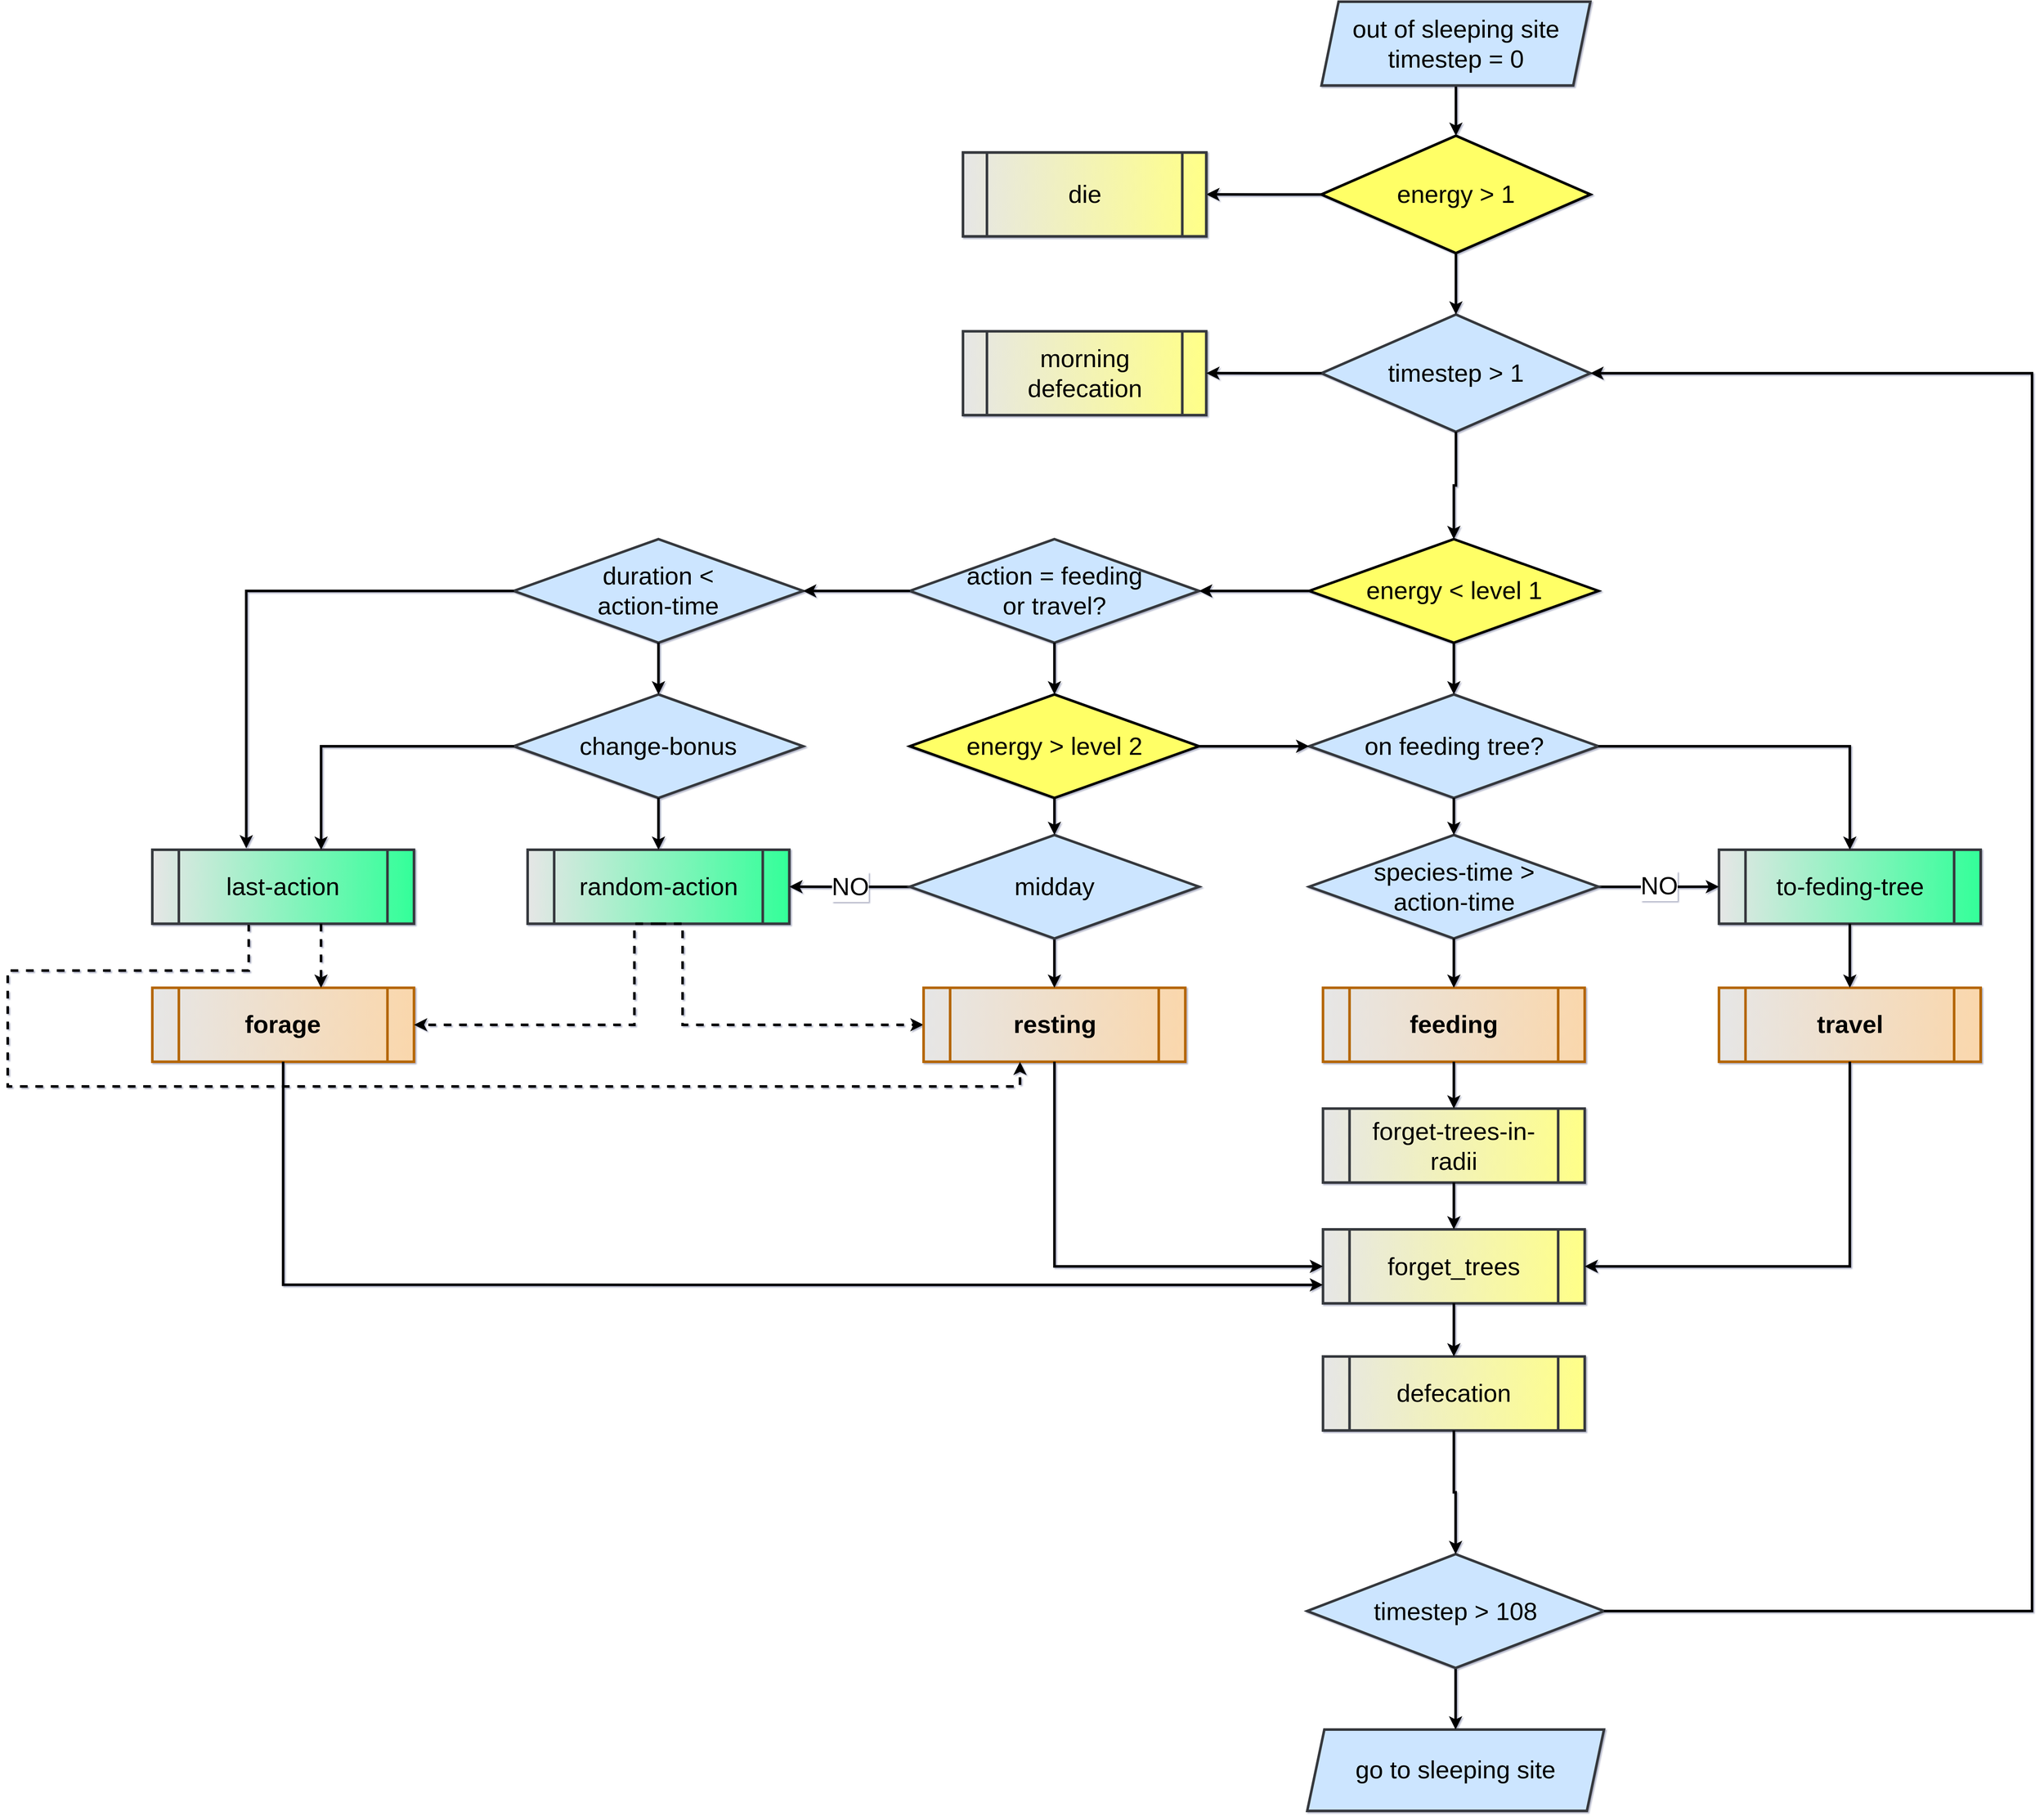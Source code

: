 <mxfile version="16.5.1" type="device"><diagram id="C5RBs43oDa-KdzZeNtuy" name="Page-1"><mxGraphModel dx="3809" dy="3447" grid="1" gridSize="14" guides="1" tooltips="1" connect="1" arrows="1" fold="1" page="1" pageScale="1" pageWidth="827" pageHeight="1169" background="none" math="0" shadow="1"><root><mxCell id="WIyWlLk6GJQsqaUBKTNV-0"/><mxCell id="eEFysca_7kxZ6f3AVZBp-423" value="Target" style="" parent="WIyWlLk6GJQsqaUBKTNV-0" visible="0"/><UserObject label="a" tags="Scheduling" id="eEFysca_7kxZ6f3AVZBp-425"><mxCell style="group;fontSize=29;strokeWidth=3;container=0;" parent="eEFysca_7kxZ6f3AVZBp-423" vertex="1" connectable="0"><mxGeometry x="706.24" y="1296" width="346.71" height="300" as="geometry"/></mxCell></UserObject><UserObject label="" tags="Scheduling" id="eEFysca_7kxZ6f3AVZBp-441"><mxCell style="edgeStyle=orthogonalEdgeStyle;rounded=0;orthogonalLoop=1;jettySize=auto;html=1;fontSize=29;entryX=1;entryY=0.5;entryDx=0;entryDy=0;strokeWidth=3;exitX=1;exitY=0.5;exitDx=0;exitDy=0;fillColor=#cdeb8b;strokeColor=#36393d;" parent="eEFysca_7kxZ6f3AVZBp-423" source="eEFysca_7kxZ6f3AVZBp-428" target="eEFysca_7kxZ6f3AVZBp-434" edge="1"><mxGeometry relative="1" as="geometry"><mxPoint x="953" y="982" as="sourcePoint"/><mxPoint x="1252.765" y="42.552" as="targetPoint"/><Array as="points"><mxPoint x="1553" y="1363"/><mxPoint x="1553" y="-96"/></Array></mxGeometry></mxCell></UserObject><UserObject label="" tags="Scheduling" id="eEFysca_7kxZ6f3AVZBp-488"><mxCell style="edgeStyle=orthogonalEdgeStyle;rounded=0;orthogonalLoop=1;jettySize=auto;html=1;fontSize=29;strokeWidth=3;entryX=0.5;entryY=0;entryDx=0;entryDy=0;exitX=0.5;exitY=1;exitDx=0;exitDy=0;fillColor=#cdeb8b;strokeColor=#36393d;" parent="eEFysca_7kxZ6f3AVZBp-423" source="eEFysca_7kxZ6f3AVZBp-486" target="eEFysca_7kxZ6f3AVZBp-428" edge="1"><mxGeometry relative="1" as="geometry"><mxPoint x="608" y="884" as="sourcePoint"/><mxPoint x="738.885" y="940" as="targetPoint"/></mxGeometry></mxCell></UserObject><UserObject label="" tags="Scheduling" id="eEFysca_7kxZ6f3AVZBp-489"><mxCell style="edgeStyle=orthogonalEdgeStyle;rounded=0;orthogonalLoop=1;jettySize=auto;html=1;fontSize=29;strokeWidth=3;entryX=0.5;entryY=0;entryDx=0;entryDy=0;fillColor=#cdeb8b;strokeColor=#36393d;" parent="eEFysca_7kxZ6f3AVZBp-423" source="eEFysca_7kxZ6f3AVZBp-434" target="eEFysca_7kxZ6f3AVZBp-444" edge="1"><mxGeometry relative="1" as="geometry"><mxPoint x="1378.882" y="16" as="targetPoint"/></mxGeometry></mxCell></UserObject><mxCell id="eEFysca_7kxZ6f3AVZBp-492" value="" style="edgeStyle=orthogonalEdgeStyle;rounded=0;orthogonalLoop=1;jettySize=auto;html=1;fontSize=29;strokeWidth=3;fillColor=#cdeb8b;strokeColor=#36393d;" parent="eEFysca_7kxZ6f3AVZBp-423" source="eEFysca_7kxZ6f3AVZBp-430" target="eEFysca_7kxZ6f3AVZBp-434" edge="1"><mxGeometry relative="1" as="geometry"/></mxCell><UserObject label="" tags="Scheduling" id="eEFysca_7kxZ6f3AVZBp-430"><mxCell style="rhombus;whiteSpace=wrap;html=1;fontSize=29;fillColor=#cdeb8b;strokeWidth=3;strokeColor=#36393d;" parent="eEFysca_7kxZ6f3AVZBp-423" vertex="1"><mxGeometry x="742.003" y="-391.999" width="314.117" height="137.078" as="geometry"/></mxCell></UserObject><UserObject label="&lt;span style=&quot;font-family: &amp;#34;helvetica&amp;#34;&quot;&gt;timestep &amp;gt; 1&lt;/span&gt;" tags="Scheduling" id="eEFysca_7kxZ6f3AVZBp-434"><mxCell style="rhombus;whiteSpace=wrap;html=1;fontSize=29;fillColor=#cdeb8b;strokeColor=#36393d;strokeWidth=3;" parent="eEFysca_7kxZ6f3AVZBp-423" vertex="1"><mxGeometry x="742.003" y="-164.998" width="314.117" height="137.078" as="geometry"/></mxCell></UserObject><mxCell id="eEFysca_7kxZ6f3AVZBp-491" value="" style="edgeStyle=orthogonalEdgeStyle;rounded=0;orthogonalLoop=1;jettySize=auto;html=1;fontSize=29;strokeWidth=3;fillColor=#cdeb8b;strokeColor=#36393d;" parent="eEFysca_7kxZ6f3AVZBp-423" source="eEFysca_7kxZ6f3AVZBp-439" target="eEFysca_7kxZ6f3AVZBp-430" edge="1"><mxGeometry relative="1" as="geometry"/></mxCell><UserObject label="&lt;span&gt;set tree_target = -1&lt;/span&gt;" tags="Scheduling" id="eEFysca_7kxZ6f3AVZBp-439"><mxCell style="shape=parallelogram;perimeter=parallelogramPerimeter;whiteSpace=wrap;html=1;fixedSize=1;fontSize=29;fillColor=#cdeb8b;gradientDirection=west;strokeColor=#36393d;strokeWidth=3;" parent="eEFysca_7kxZ6f3AVZBp-423" vertex="1"><mxGeometry x="742.003" y="-560" width="314.117" height="97.913" as="geometry"/></mxCell></UserObject><UserObject label="" tags="Scheduling" id="eEFysca_7kxZ6f3AVZBp-444"><mxCell style="rhombus;whiteSpace=wrap;html=1;fontSize=29;fillColor=#ffff88;strokeWidth=3;strokeColor=#36393d;gradientColor=none;" parent="eEFysca_7kxZ6f3AVZBp-423" vertex="1"><mxGeometry x="708.576" y="110" width="337.906" height="120.98" as="geometry"/></mxCell></UserObject><UserObject label="&lt;font face=&quot;helvetica&quot; style=&quot;font-size: 29px&quot;&gt;don't change tree_target here&lt;br style=&quot;font-size: 29px&quot;&gt;&lt;/font&gt;" tags="Scheduling" id="eEFysca_7kxZ6f3AVZBp-445"><mxCell style="rhombus;whiteSpace=wrap;html=1;fontSize=29;fillColor=#cdeb8b;strokeColor=#36393d;strokeWidth=3;" parent="eEFysca_7kxZ6f3AVZBp-423" vertex="1"><mxGeometry x="241.944" y="110" width="337.906" height="120.98" as="geometry"/></mxCell></UserObject><UserObject label="&lt;font face=&quot;helvetica&quot; style=&quot;font-size: 29px&quot;&gt;&lt;br style=&quot;font-size: 29px&quot;&gt;&lt;/font&gt;" tags="Scheduling" id="eEFysca_7kxZ6f3AVZBp-446"><mxCell style="rhombus;whiteSpace=wrap;html=1;fontSize=29;fillColor=#cdeb8b;strokeColor=#36393d;strokeWidth=3;" parent="eEFysca_7kxZ6f3AVZBp-423" vertex="1"><mxGeometry x="-220.665" y="110" width="337.906" height="120.98" as="geometry"/></mxCell></UserObject><UserObject label="" tags="Scheduling" id="eEFysca_7kxZ6f3AVZBp-447"><mxCell style="edgeStyle=orthogonalEdgeStyle;rounded=0;orthogonalLoop=1;jettySize=auto;html=1;fontSize=29;strokeWidth=3;fillColor=#cdeb8b;strokeColor=#36393d;" parent="eEFysca_7kxZ6f3AVZBp-423" source="eEFysca_7kxZ6f3AVZBp-444" target="eEFysca_7kxZ6f3AVZBp-445" edge="1"><mxGeometry relative="1" as="geometry"/></mxCell></UserObject><UserObject label="&lt;span style=&quot;&quot;&gt;set tree_target -1&lt;/span&gt;&lt;font face=&quot;helvetica&quot; style=&quot;font-size: 29px&quot;&gt;&lt;br style=&quot;font-size: 29px&quot;&gt;&lt;/font&gt;" tags="Scheduling" id="eEFysca_7kxZ6f3AVZBp-448"><mxCell style="rhombus;whiteSpace=wrap;html=1;fontSize=29;fillColor=#cdeb8b;strokeColor=#36393d;strokeWidth=3;labelBackgroundColor=none;" parent="eEFysca_7kxZ6f3AVZBp-423" vertex="1"><mxGeometry x="-220.665" y="291.47" width="337.906" height="120.98" as="geometry"/></mxCell></UserObject><UserObject label="" tags="Scheduling" id="eEFysca_7kxZ6f3AVZBp-449"><mxCell style="edgeStyle=orthogonalEdgeStyle;rounded=0;orthogonalLoop=1;jettySize=auto;html=1;fontSize=29;strokeWidth=3;fillColor=#cdeb8b;strokeColor=#36393d;" parent="eEFysca_7kxZ6f3AVZBp-423" source="eEFysca_7kxZ6f3AVZBp-445" target="eEFysca_7kxZ6f3AVZBp-446" edge="1"><mxGeometry relative="1" as="geometry"/></mxCell></UserObject><UserObject label="" tags="Scheduling" id="eEFysca_7kxZ6f3AVZBp-450"><mxCell style="edgeStyle=orthogonalEdgeStyle;rounded=0;orthogonalLoop=1;jettySize=auto;html=1;fontSize=29;strokeWidth=3;fillColor=#cdeb8b;strokeColor=#36393d;" parent="eEFysca_7kxZ6f3AVZBp-423" source="eEFysca_7kxZ6f3AVZBp-446" target="eEFysca_7kxZ6f3AVZBp-448" edge="1"><mxGeometry relative="1" as="geometry"/></mxCell></UserObject><UserObject label="&lt;font style=&quot;font-size: 29px;&quot;&gt;random-action&lt;/font&gt;" tags="Scheduling" id="eEFysca_7kxZ6f3AVZBp-451"><mxCell style="shape=process;whiteSpace=wrap;html=1;backgroundOutline=1;fontSize=29;fillColor=#cdeb8b;strokeColor=#36393d;gradientDirection=west;strokeWidth=3;" parent="eEFysca_7kxZ6f3AVZBp-423" vertex="1"><mxGeometry x="-204.574" y="472.941" width="305.724" height="86.414" as="geometry"/></mxCell></UserObject><UserObject label="" tags="Scheduling" id="eEFysca_7kxZ6f3AVZBp-452"><mxCell style="edgeStyle=orthogonalEdgeStyle;rounded=0;orthogonalLoop=1;jettySize=auto;html=1;fontSize=29;strokeWidth=3;fillColor=#cdeb8b;strokeColor=#36393d;labelBackgroundColor=#FFFF33;" parent="eEFysca_7kxZ6f3AVZBp-423" source="eEFysca_7kxZ6f3AVZBp-448" target="eEFysca_7kxZ6f3AVZBp-451" edge="1"><mxGeometry relative="1" as="geometry"/></mxCell></UserObject><UserObject label="" tags="Scheduling" id="eEFysca_7kxZ6f3AVZBp-453"><mxCell style="rhombus;whiteSpace=wrap;html=1;fontSize=29;fillColor=#ffff88;strokeWidth=3;strokeColor=#36393d;gradientColor=none;" parent="eEFysca_7kxZ6f3AVZBp-423" vertex="1"><mxGeometry x="241.944" y="291.47" width="337.906" height="120.98" as="geometry"/></mxCell></UserObject><UserObject label="" tags="Scheduling" id="eEFysca_7kxZ6f3AVZBp-454"><mxCell style="edgeStyle=orthogonalEdgeStyle;rounded=0;orthogonalLoop=1;jettySize=auto;html=1;fontSize=29;strokeWidth=3;fillColor=#cdeb8b;strokeColor=#36393d;" parent="eEFysca_7kxZ6f3AVZBp-423" source="eEFysca_7kxZ6f3AVZBp-445" target="eEFysca_7kxZ6f3AVZBp-453" edge="1"><mxGeometry relative="1" as="geometry"/></mxCell></UserObject><UserObject label="" tags="Scheduling" id="eEFysca_7kxZ6f3AVZBp-455"><mxCell style="rhombus;whiteSpace=wrap;html=1;fontSize=29;fillColor=#cdeb8b;strokeColor=#36393d;strokeWidth=3;" parent="eEFysca_7kxZ6f3AVZBp-423" vertex="1"><mxGeometry x="708.576" y="291.47" width="337.906" height="120.98" as="geometry"/></mxCell></UserObject><UserObject label="" tags="Scheduling" id="eEFysca_7kxZ6f3AVZBp-456"><mxCell style="edgeStyle=orthogonalEdgeStyle;rounded=0;orthogonalLoop=1;jettySize=auto;html=1;fontSize=29;strokeWidth=3;fillColor=#cdeb8b;strokeColor=#36393d;" parent="eEFysca_7kxZ6f3AVZBp-423" source="eEFysca_7kxZ6f3AVZBp-444" target="eEFysca_7kxZ6f3AVZBp-455" edge="1"><mxGeometry relative="1" as="geometry"/></mxCell></UserObject><UserObject label="" tags="Scheduling" id="eEFysca_7kxZ6f3AVZBp-457"><mxCell style="edgeStyle=orthogonalEdgeStyle;rounded=0;orthogonalLoop=1;jettySize=auto;html=1;fontSize=29;strokeWidth=3;fillColor=#cdeb8b;strokeColor=#36393d;" parent="eEFysca_7kxZ6f3AVZBp-423" source="eEFysca_7kxZ6f3AVZBp-453" target="eEFysca_7kxZ6f3AVZBp-455" edge="1"><mxGeometry relative="1" as="geometry"/></mxCell></UserObject><UserObject label="" tags="Scheduling" id="eEFysca_7kxZ6f3AVZBp-458"><mxCell style="shape=process;whiteSpace=wrap;html=1;backgroundOutline=1;fontSize=29;fillColor=#cdeb8b;strokeColor=#36393d;gradientDirection=west;strokeWidth=3;" parent="eEFysca_7kxZ6f3AVZBp-423" vertex="1"><mxGeometry x="1187.276" y="472.941" width="305.724" height="86.414" as="geometry"/></mxCell></UserObject><UserObject label="" tags="Scheduling" id="eEFysca_7kxZ6f3AVZBp-459"><mxCell style="edgeStyle=orthogonalEdgeStyle;rounded=0;orthogonalLoop=1;jettySize=auto;html=1;entryX=0.5;entryY=0;entryDx=0;entryDy=0;fontSize=29;strokeWidth=3;fillColor=#cdeb8b;strokeColor=#36393d;" parent="eEFysca_7kxZ6f3AVZBp-423" source="eEFysca_7kxZ6f3AVZBp-455" target="eEFysca_7kxZ6f3AVZBp-458" edge="1"><mxGeometry relative="1" as="geometry"/></mxCell></UserObject><UserObject label="&lt;font face=&quot;helvetica&quot; style=&quot;font-size: 29px&quot;&gt;&lt;br style=&quot;font-size: 29px&quot;&gt;&lt;/font&gt;" tags="Scheduling" id="eEFysca_7kxZ6f3AVZBp-460"><mxCell style="rhombus;whiteSpace=wrap;html=1;fontSize=29;fillColor=#cdeb8b;strokeColor=#36393d;strokeWidth=3;" parent="eEFysca_7kxZ6f3AVZBp-423" vertex="1"><mxGeometry x="708.576" y="455.658" width="337.906" height="120.98" as="geometry"/></mxCell></UserObject><UserObject label="" tags="Scheduling" id="eEFysca_7kxZ6f3AVZBp-461"><mxCell style="edgeStyle=orthogonalEdgeStyle;rounded=0;orthogonalLoop=1;jettySize=auto;html=1;fontSize=29;strokeWidth=3;fillColor=#cdeb8b;strokeColor=#36393d;" parent="eEFysca_7kxZ6f3AVZBp-423" source="eEFysca_7kxZ6f3AVZBp-455" target="eEFysca_7kxZ6f3AVZBp-460" edge="1"><mxGeometry relative="1" as="geometry"/></mxCell></UserObject><UserObject label="&lt;font style=&quot;font-size: 29px;&quot;&gt;feeding&lt;/font&gt;" tags="Scheduling" id="eEFysca_7kxZ6f3AVZBp-462"><mxCell style="shape=process;whiteSpace=wrap;html=1;backgroundOutline=1;fontSize=29;fillColor=#cdeb8b;strokeColor=#36393d;gradientDirection=west;fontStyle=1;strokeWidth=3;" parent="eEFysca_7kxZ6f3AVZBp-423" vertex="1"><mxGeometry x="724.667" y="634.248" width="305.724" height="86.414" as="geometry"/></mxCell></UserObject><UserObject label="" tags="Scheduling" id="eEFysca_7kxZ6f3AVZBp-463"><mxCell style="edgeStyle=orthogonalEdgeStyle;rounded=0;orthogonalLoop=1;jettySize=auto;html=1;fontSize=29;strokeWidth=3;fillColor=#cdeb8b;strokeColor=#36393d;" parent="eEFysca_7kxZ6f3AVZBp-423" source="eEFysca_7kxZ6f3AVZBp-460" target="eEFysca_7kxZ6f3AVZBp-462" edge="1"><mxGeometry relative="1" as="geometry"/></mxCell></UserObject><UserObject label="" tags="Scheduling" id="eEFysca_7kxZ6f3AVZBp-465"><mxCell style="edgeStyle=orthogonalEdgeStyle;rounded=0;orthogonalLoop=1;jettySize=auto;html=1;fontSize=29;strokeWidth=3;fillColor=#cdeb8b;strokeColor=#36393d;entryX=0;entryY=0;entryDx=0;entryDy=0;" parent="eEFysca_7kxZ6f3AVZBp-423" source="eEFysca_7kxZ6f3AVZBp-458" target="eEFysca_7kxZ6f3AVZBp-507" edge="1"><mxGeometry relative="1" as="geometry"><mxPoint x="1340.138" y="634.248" as="targetPoint"/></mxGeometry></mxCell></UserObject><UserObject label="" tags="Scheduling" id="eEFysca_7kxZ6f3AVZBp-466"><mxCell style="shape=process;whiteSpace=wrap;html=1;backgroundOutline=1;fontSize=29;fillColor=#cdeb8b;strokeColor=#36393d;gradientDirection=west;strokeWidth=3;" parent="eEFysca_7kxZ6f3AVZBp-423" vertex="1"><mxGeometry x="724.667" y="775.391" width="305.724" height="86.414" as="geometry"/></mxCell></UserObject><UserObject label="" tags="Scheduling" id="eEFysca_7kxZ6f3AVZBp-467"><mxCell style="edgeStyle=orthogonalEdgeStyle;rounded=0;orthogonalLoop=1;jettySize=auto;html=1;fontSize=29;strokeWidth=3;fillColor=#cdeb8b;strokeColor=#36393d;" parent="eEFysca_7kxZ6f3AVZBp-423" source="eEFysca_7kxZ6f3AVZBp-462" target="eEFysca_7kxZ6f3AVZBp-466" edge="1"><mxGeometry relative="1" as="geometry"/></mxCell></UserObject><UserObject label="&lt;div style=&quot;font-size: 20px&quot;&gt;&lt;br&gt;&lt;/div&gt;" tags="Scheduling" id="eEFysca_7kxZ6f3AVZBp-468"><mxCell style="edgeStyle=orthogonalEdgeStyle;rounded=0;orthogonalLoop=1;jettySize=auto;html=1;fontSize=29;exitX=0.5;exitY=1;exitDx=0;exitDy=0;dashed=1;strokeWidth=3;fillColor=#cdeb8b;strokeColor=#36393d;entryX=0;entryY=0.5;entryDx=0;entryDy=0;" parent="eEFysca_7kxZ6f3AVZBp-423" source="eEFysca_7kxZ6f3AVZBp-451" target="mAZVNSIecpQf73zIRSqu-3" edge="1"><mxGeometry relative="1" as="geometry"><Array as="points"><mxPoint x="-24" y="559"/><mxPoint x="-24" y="677"/><mxPoint x="258" y="677"/></Array><mxPoint x="241.94" y="677.455" as="targetPoint"/></mxGeometry></mxCell></UserObject><mxCell id="c4gwMvb7nJ6NcYthGlJr-0" value="&lt;div style=&quot;font-size: 23px&quot;&gt;&lt;br&gt;&lt;/div&gt;" style="edgeLabel;html=1;align=center;verticalAlign=bottom;resizable=0;points=[];labelBackgroundColor=none;" parent="eEFysca_7kxZ6f3AVZBp-468" vertex="1" connectable="0"><mxGeometry x="0.694" y="3" relative="1" as="geometry"><mxPoint x="-39" y="1" as="offset"/></mxGeometry></mxCell><UserObject label="" tags="Scheduling" id="eEFysca_7kxZ6f3AVZBp-470"><mxCell style="edgeStyle=orthogonalEdgeStyle;rounded=0;orthogonalLoop=1;jettySize=auto;html=1;fontSize=29;strokeWidth=3;fillColor=#cdeb8b;strokeColor=#36393d;labelBackgroundColor=none;" parent="eEFysca_7kxZ6f3AVZBp-423" edge="1"><mxGeometry x="-0.062" y="-54" relative="1" as="geometry"><mxPoint x="248.09" y="516.2" as="sourcePoint"/><mxPoint x="107.15" y="516.2" as="targetPoint"/><mxPoint as="offset"/></mxGeometry></mxCell></UserObject><mxCell id="VFFzib8650GLYdT5_z0R-18" value="&lt;br&gt;&lt;br&gt;" style="edgeStyle=orthogonalEdgeStyle;rounded=0;orthogonalLoop=1;jettySize=auto;html=1;labelBackgroundColor=none;fontFamily=Helvetica;fontSize=29;fontColor=default;endArrow=classic;endFill=1;strokeColor=#36393d;strokeWidth=3;fillColor=#cdeb8b;entryX=0.5;entryY=0;entryDx=0;entryDy=0;" parent="eEFysca_7kxZ6f3AVZBp-423" source="eEFysca_7kxZ6f3AVZBp-472" target="mAZVNSIecpQf73zIRSqu-3" edge="1"><mxGeometry x="-0.12" y="37" relative="1" as="geometry"><mxPoint as="offset"/><mxPoint x="410.889" y="634.25" as="targetPoint"/></mxGeometry></mxCell><UserObject label="&lt;font face=&quot;helvetica&quot; style=&quot;font-size: 29px&quot;&gt;&lt;br style=&quot;font-size: 29px&quot;&gt;&lt;/font&gt;" tags="Scheduling" id="eEFysca_7kxZ6f3AVZBp-472"><mxCell style="rhombus;whiteSpace=wrap;html=1;fontSize=29;fillColor=#cdeb8b;strokeColor=#36393d;strokeWidth=3;" parent="eEFysca_7kxZ6f3AVZBp-423" vertex="1"><mxGeometry x="241.944" y="455.658" width="337.906" height="120.98" as="geometry"/></mxCell></UserObject><UserObject label="&#10;&#10;&lt;span style=&quot;color: rgb(0, 0, 0); font-family: helvetica; font-size: 27px; font-style: normal; font-weight: 400; letter-spacing: normal; text-align: center; text-indent: 0px; text-transform: none; word-spacing: 0px;&quot;&gt;set tree_target -1&lt;/span&gt;&lt;br style=&quot;color: rgb(0, 0, 0); font-family: helvetica; font-size: 27px; font-style: normal; font-weight: 400; letter-spacing: normal; text-align: center; text-indent: 0px; text-transform: none; word-spacing: 0px;&quot;&gt;&lt;span style=&quot;color: rgb(0, 0, 0); font-family: helvetica; font-size: 27px; font-style: normal; font-weight: 400; letter-spacing: normal; text-align: center; text-indent: 0px; text-transform: none; word-spacing: 0px;&quot;&gt;&amp;nbsp; set tree_current -1&lt;/span&gt;&#10;&#10;" tags="Scheduling" id="eEFysca_7kxZ6f3AVZBp-473"><mxCell style="edgeStyle=orthogonalEdgeStyle;rounded=0;orthogonalLoop=1;jettySize=auto;html=1;fontSize=27;strokeWidth=3;fillColor=#cdeb8b;strokeColor=#36393d;labelBackgroundColor=none;" parent="eEFysca_7kxZ6f3AVZBp-423" source="eEFysca_7kxZ6f3AVZBp-453" target="eEFysca_7kxZ6f3AVZBp-472" edge="1"><mxGeometry x="-0.003" relative="1" as="geometry"><mxPoint as="offset"/></mxGeometry></mxCell></UserObject><UserObject label="" tags="Scheduling" id="eEFysca_7kxZ6f3AVZBp-474"><mxCell style="edgeStyle=orthogonalEdgeStyle;rounded=0;orthogonalLoop=1;jettySize=auto;html=1;dashed=1;fontSize=29;strokeWidth=3;fillColor=#cdeb8b;strokeColor=#36393d;entryX=0.391;entryY=1.002;entryDx=0;entryDy=0;entryPerimeter=0;" parent="eEFysca_7kxZ6f3AVZBp-423" target="mAZVNSIecpQf73zIRSqu-3" edge="1"><mxGeometry relative="1" as="geometry"><mxPoint x="-530.412" y="559.355" as="sourcePoint"/><mxPoint x="379.4" y="720.66" as="targetPoint"/><Array as="points"><mxPoint x="-530" y="614"/><mxPoint x="-812" y="614"/><mxPoint x="-812" y="750"/><mxPoint x="379" y="750"/><mxPoint x="379" y="703"/></Array></mxGeometry></mxCell></UserObject><UserObject label="&lt;font style=&quot;font-size: 29px&quot;&gt;last-action&lt;/font&gt;" tags="Scheduling" id="eEFysca_7kxZ6f3AVZBp-475"><mxCell style="shape=process;whiteSpace=wrap;html=1;backgroundOutline=1;fontSize=29;fillColor=#cdeb8b;strokeColor=#36393d;gradientDirection=west;strokeWidth=3;" parent="eEFysca_7kxZ6f3AVZBp-423" vertex="1"><mxGeometry x="-643.047" y="472.941" width="305.724" height="86.414" as="geometry"/></mxCell></UserObject><UserObject label="" tags="Scheduling" id="eEFysca_7kxZ6f3AVZBp-476"><mxCell style="edgeStyle=orthogonalEdgeStyle;rounded=0;orthogonalLoop=1;jettySize=auto;html=1;entryX=0.359;entryY=-0.019;entryDx=0;entryDy=0;entryPerimeter=0;fontSize=29;strokeWidth=3;fillColor=#cdeb8b;strokeColor=#36393d;" parent="eEFysca_7kxZ6f3AVZBp-423" source="eEFysca_7kxZ6f3AVZBp-446" target="eEFysca_7kxZ6f3AVZBp-475" edge="1"><mxGeometry relative="1" as="geometry"/></mxCell></UserObject><UserObject label="" tags="Scheduling" id="eEFysca_7kxZ6f3AVZBp-477"><mxCell style="edgeStyle=orthogonalEdgeStyle;rounded=0;orthogonalLoop=1;jettySize=auto;html=1;entryX=0.645;entryY=0;entryDx=0;entryDy=0;entryPerimeter=0;fontSize=29;strokeWidth=3;fillColor=#cdeb8b;strokeColor=#36393d;" parent="eEFysca_7kxZ6f3AVZBp-423" source="eEFysca_7kxZ6f3AVZBp-448" target="eEFysca_7kxZ6f3AVZBp-475" edge="1"><mxGeometry relative="1" as="geometry"/></mxCell></UserObject><UserObject label="forage" tags="Scheduling" id="eEFysca_7kxZ6f3AVZBp-478"><mxCell style="shape=process;whiteSpace=wrap;html=1;backgroundOutline=1;fontSize=29;fillColor=#cdeb8b;strokeColor=#36393d;gradientDirection=west;fontStyle=1;strokeWidth=3;" parent="eEFysca_7kxZ6f3AVZBp-423" vertex="1"><mxGeometry x="-643.047" y="634.248" width="305.724" height="86.414" as="geometry"/></mxCell></UserObject><UserObject label="" tags="Scheduling" id="eEFysca_7kxZ6f3AVZBp-479"><mxCell style="edgeStyle=orthogonalEdgeStyle;rounded=0;orthogonalLoop=1;jettySize=auto;html=1;entryX=1;entryY=0.5;entryDx=0;entryDy=0;dashed=1;fontSize=29;exitX=0.5;exitY=1;exitDx=0;exitDy=0;strokeWidth=3;fillColor=#cdeb8b;strokeColor=#36393d;" parent="eEFysca_7kxZ6f3AVZBp-423" source="eEFysca_7kxZ6f3AVZBp-451" target="eEFysca_7kxZ6f3AVZBp-478" edge="1"><mxGeometry relative="1" as="geometry"><Array as="points"><mxPoint x="-79.871" y="559.355"/><mxPoint x="-79.871" y="677.455"/></Array></mxGeometry></mxCell></UserObject><UserObject label="" tags="Scheduling" id="eEFysca_7kxZ6f3AVZBp-480"><mxCell style="shape=process;whiteSpace=wrap;html=1;backgroundOutline=1;fontSize=29;fillColor=#cdeb8b;strokeColor=#36393d;gradientDirection=west;strokeWidth=3;" parent="eEFysca_7kxZ6f3AVZBp-423" vertex="1"><mxGeometry x="724.667" y="916.535" width="305.724" height="86.414" as="geometry"/></mxCell></UserObject><UserObject label="" tags="Scheduling" id="eEFysca_7kxZ6f3AVZBp-481"><mxCell style="edgeStyle=orthogonalEdgeStyle;rounded=0;orthogonalLoop=1;jettySize=auto;html=1;dashed=1;fontSize=29;strokeWidth=3;fillColor=#cdeb8b;strokeColor=#36393d;" parent="eEFysca_7kxZ6f3AVZBp-423" source="eEFysca_7kxZ6f3AVZBp-475" target="eEFysca_7kxZ6f3AVZBp-478" edge="1"><mxGeometry relative="1" as="geometry"><Array as="points"><mxPoint x="-445.935" y="593.921"/><mxPoint x="-445.935" y="593.921"/></Array></mxGeometry></mxCell></UserObject><UserObject label="" tags="Scheduling" id="eEFysca_7kxZ6f3AVZBp-482"><mxCell style="edgeStyle=orthogonalEdgeStyle;rounded=0;orthogonalLoop=1;jettySize=auto;html=1;entryX=1;entryY=0.5;entryDx=0;entryDy=0;fontSize=29;strokeWidth=3;fillColor=#cdeb8b;strokeColor=#36393d;exitX=0;exitY=1;exitDx=0;exitDy=0;" parent="eEFysca_7kxZ6f3AVZBp-423" source="eEFysca_7kxZ6f3AVZBp-507" target="eEFysca_7kxZ6f3AVZBp-480" edge="1"><mxGeometry relative="1" as="geometry"><mxPoint x="1344" y="721" as="sourcePoint"/><Array as="points"><mxPoint x="1341" y="721"/><mxPoint x="1344" y="721"/><mxPoint x="1344" y="960"/></Array></mxGeometry></mxCell></UserObject><UserObject label="" tags="Scheduling" id="eEFysca_7kxZ6f3AVZBp-483"><mxCell style="edgeStyle=orthogonalEdgeStyle;rounded=0;orthogonalLoop=1;jettySize=auto;html=1;fontSize=29;strokeWidth=3;fillColor=#cdeb8b;strokeColor=#36393d;" parent="eEFysca_7kxZ6f3AVZBp-423" source="eEFysca_7kxZ6f3AVZBp-466" target="eEFysca_7kxZ6f3AVZBp-480" edge="1"><mxGeometry relative="1" as="geometry"/></mxCell></UserObject><UserObject label="" tags="Scheduling" id="eEFysca_7kxZ6f3AVZBp-484"><mxCell style="edgeStyle=orthogonalEdgeStyle;rounded=0;orthogonalLoop=1;jettySize=auto;html=1;entryX=0;entryY=0.5;entryDx=0;entryDy=0;fontSize=29;strokeWidth=3;fillColor=#cdeb8b;strokeColor=#36393d;exitX=0.5;exitY=1;exitDx=0;exitDy=0;" parent="eEFysca_7kxZ6f3AVZBp-423" source="mAZVNSIecpQf73zIRSqu-3" target="eEFysca_7kxZ6f3AVZBp-480" edge="1"><mxGeometry relative="1" as="geometry"><mxPoint x="410.9" y="720.66" as="sourcePoint"/><Array as="points"><mxPoint x="411" y="798"/><mxPoint x="568" y="798"/><mxPoint x="568" y="960"/></Array></mxGeometry></mxCell></UserObject><UserObject label="" tags="Scheduling" id="eEFysca_7kxZ6f3AVZBp-485"><mxCell style="edgeStyle=orthogonalEdgeStyle;rounded=0;orthogonalLoop=1;jettySize=auto;html=1;entryX=0;entryY=0.75;entryDx=0;entryDy=0;fontSize=29;exitX=0.5;exitY=1;exitDx=0;exitDy=0;strokeWidth=3;fillColor=#cdeb8b;strokeColor=#36393d;" parent="eEFysca_7kxZ6f3AVZBp-423" source="eEFysca_7kxZ6f3AVZBp-478" target="eEFysca_7kxZ6f3AVZBp-480" edge="1"><mxGeometry relative="1" as="geometry"/></mxCell></UserObject><UserObject label="" tags="Scheduling" id="eEFysca_7kxZ6f3AVZBp-486"><mxCell style="shape=process;whiteSpace=wrap;html=1;backgroundOutline=1;fontSize=29;fillColor=#cdeb8b;strokeColor=#36393d;gradientDirection=west;strokeWidth=3;" parent="eEFysca_7kxZ6f3AVZBp-423" vertex="1"><mxGeometry x="724.667" y="1065.077" width="305.724" height="86.414" as="geometry"/></mxCell></UserObject><UserObject label="" tags="Scheduling" id="eEFysca_7kxZ6f3AVZBp-487"><mxCell style="edgeStyle=orthogonalEdgeStyle;rounded=0;orthogonalLoop=1;jettySize=auto;html=1;entryX=0.5;entryY=0;entryDx=0;entryDy=0;fontSize=29;strokeWidth=3;fillColor=#cdeb8b;strokeColor=#36393d;" parent="eEFysca_7kxZ6f3AVZBp-423" source="eEFysca_7kxZ6f3AVZBp-480" target="eEFysca_7kxZ6f3AVZBp-486" edge="1"><mxGeometry relative="1" as="geometry"/></mxCell></UserObject><UserObject label="&lt;span style=&quot;font-size: 29px;&quot;&gt;go to sleeping site&lt;/span&gt;" tags="Scheduling" id="eEFysca_7kxZ6f3AVZBp-426"><mxCell style="shape=parallelogram;perimeter=parallelogramPerimeter;whiteSpace=wrap;html=1;fixedSize=1;fontSize=29;fillColor=#cdeb8b;gradientDirection=west;strokeColor=#36393d;strokeWidth=3;" parent="eEFysca_7kxZ6f3AVZBp-423" vertex="1"><mxGeometry x="706.24" y="1500.998" width="346.71" height="95.002" as="geometry"/></mxCell></UserObject><mxCell id="eEFysca_7kxZ6f3AVZBp-504" value="&amp;nbsp; ; set tree_current &lt;br&gt;-1" style="edgeStyle=orthogonalEdgeStyle;rounded=0;orthogonalLoop=1;jettySize=auto;html=1;fontSize=22;endArrow=classic;endFill=1;strokeWidth=3;labelBackgroundColor=none;" parent="eEFysca_7kxZ6f3AVZBp-423" source="eEFysca_7kxZ6f3AVZBp-460" target="eEFysca_7kxZ6f3AVZBp-458" edge="1"><mxGeometry x="-0.353" y="40" relative="1" as="geometry"><mxPoint as="offset"/></mxGeometry></mxCell><UserObject label="" tags="Scheduling" id="eEFysca_7kxZ6f3AVZBp-427"><mxCell style="edgeStyle=orthogonalEdgeStyle;rounded=0;orthogonalLoop=1;jettySize=auto;html=1;fontSize=29;strokeWidth=3;exitX=0.5;exitY=1;exitDx=0;exitDy=0;fillColor=#cdeb8b;strokeColor=#36393d;" parent="eEFysca_7kxZ6f3AVZBp-423" source="eEFysca_7kxZ6f3AVZBp-428" target="eEFysca_7kxZ6f3AVZBp-426" edge="1"><mxGeometry relative="1" as="geometry"><mxPoint x="879.599" y="1424.575" as="sourcePoint"/></mxGeometry></mxCell></UserObject><UserObject label="&lt;font face=&quot;helvetica&quot; style=&quot;font-size: 29px&quot;&gt;timestep &amp;gt; 108&lt;br style=&quot;font-size: 29px&quot;&gt;&lt;/font&gt;" tags="Scheduling" id="eEFysca_7kxZ6f3AVZBp-428"><mxCell style="rhombus;whiteSpace=wrap;html=1;fontSize=29;fillColor=#cdeb8b;strokeColor=#36393d;strokeWidth=3;" parent="eEFysca_7kxZ6f3AVZBp-423" vertex="1"><mxGeometry x="706.24" y="1296" width="346.71" height="133.002" as="geometry"/></mxCell></UserObject><mxCell id="eEFysca_7kxZ6f3AVZBp-505" value="" style="group;spacing=0;fontStyle=1;fillColor=#cdeb8b;strokeColor=#36393d;fontSize=10;" parent="eEFysca_7kxZ6f3AVZBp-423" vertex="1" connectable="0"><mxGeometry x="1187.28" y="630" width="322" height="90.66" as="geometry"/></mxCell><UserObject label="&lt;font&gt;&lt;font face=&quot;helvetica&quot;&gt;&lt;span style=&quot;font-size: 14px&quot;&gt;set tree_target &lt;br&gt;[closest feeding-tree]&lt;/span&gt;&lt;/font&gt;&lt;br style=&quot;font-size: 16px&quot;&gt;&lt;/font&gt;" tags="Status-action" id="eEFysca_7kxZ6f3AVZBp-506"><mxCell style="shape=process;whiteSpace=wrap;html=1;backgroundOutline=1;fontSize=16;fillColor=#cdeb8b;strokeColor=#36393d;gradientDirection=west;fontStyle=1;strokeWidth=3;" parent="eEFysca_7kxZ6f3AVZBp-505" vertex="1"><mxGeometry width="154" height="90.66" as="geometry"/></mxCell></UserObject><UserObject label="&lt;font face=&quot;helvetica&quot; style=&quot;font-size: 14px&quot;&gt;&lt;br&gt;&lt;/font&gt;" tags="Status-action" id="eEFysca_7kxZ6f3AVZBp-507"><mxCell style="shape=process;whiteSpace=wrap;html=1;backgroundOutline=1;fontSize=16;fillColor=#cdeb8b;strokeColor=#36393d;gradientDirection=west;fontStyle=1;strokeWidth=3;" parent="eEFysca_7kxZ6f3AVZBp-505" vertex="1"><mxGeometry x="154" width="154" height="90.66" as="geometry"/></mxCell></UserObject><UserObject label="&lt;font style=&quot;font-size: 29px&quot;&gt;resting&lt;/font&gt;" tags="Scheduling" id="mAZVNSIecpQf73zIRSqu-3"><mxCell style="shape=process;whiteSpace=wrap;html=1;backgroundOutline=1;fontSize=29;fillColor=#cdeb8b;strokeColor=#36393d;gradientDirection=west;fontStyle=1;strokeWidth=3;" parent="eEFysca_7kxZ6f3AVZBp-423" vertex="1"><mxGeometry x="258.037" y="634.248" width="305.724" height="86.414" as="geometry"/></mxCell></UserObject><mxCell id="wVlic68z1Q0BE2LsOD2X-15" value="action/action-time" style="locked=1;" parent="WIyWlLk6GJQsqaUBKTNV-0" visible="0"/><UserObject label="" tags="Status-action" id="d4X5qkTrP-WEOfORl1GH-585"><mxCell style="rhombus;whiteSpace=wrap;html=1;fontSize=29;fillColor=#e1d5e7;strokeWidth=3;strokeColor=#9673a6;" parent="wVlic68z1Q0BE2LsOD2X-15" vertex="1"><mxGeometry x="736.576" y="96" width="337.906" height="120.98" as="geometry"/></mxCell></UserObject><UserObject label="&lt;font face=&quot;helvetica&quot; style=&quot;font-size: 29px&quot;&gt;&lt;br style=&quot;font-size: 29px&quot;&gt;&lt;/font&gt;" tags="Status-action" id="d4X5qkTrP-WEOfORl1GH-586"><mxCell style="rhombus;whiteSpace=wrap;html=1;fontSize=29;fillColor=#e1d5e7;strokeColor=#9673a6;strokeWidth=3;" parent="wVlic68z1Q0BE2LsOD2X-15" vertex="1"><mxGeometry x="269.944" y="96" width="337.906" height="120.98" as="geometry"/></mxCell></UserObject><UserObject label="&lt;font face=&quot;helvetica&quot; style=&quot;font-size: 29px&quot;&gt;&lt;br style=&quot;font-size: 29px&quot;&gt;&lt;/font&gt;" tags="Status-action" id="d4X5qkTrP-WEOfORl1GH-587"><mxCell style="rhombus;whiteSpace=wrap;html=1;fontSize=29;fillColor=#e1d5e7;strokeColor=#9673a6;strokeWidth=3;" parent="wVlic68z1Q0BE2LsOD2X-15" vertex="1"><mxGeometry x="-192.665" y="96" width="337.906" height="120.98" as="geometry"/></mxCell></UserObject><UserObject label="" tags="Status-action" id="d4X5qkTrP-WEOfORl1GH-588"><mxCell style="edgeStyle=orthogonalEdgeStyle;rounded=0;orthogonalLoop=1;jettySize=auto;html=1;fontSize=29;strokeWidth=3;fillColor=#e1d5e7;strokeColor=#9673a6;fontStyle=1" parent="wVlic68z1Q0BE2LsOD2X-15" source="d4X5qkTrP-WEOfORl1GH-585" target="d4X5qkTrP-WEOfORl1GH-586" edge="1"><mxGeometry relative="1" as="geometry"/></mxCell></UserObject><UserObject label="&lt;font face=&quot;helvetica&quot; style=&quot;font-size: 21px&quot;&gt;set action-time 0&lt;br&gt;&lt;div&gt;&lt;b&gt;if choice = 0 [&lt;span&gt;set status old-status&lt;/span&gt;&lt;span&gt;]&lt;/span&gt;&lt;/b&gt;&lt;/div&gt;&lt;div&gt;&lt;b&gt;&amp;nbsp; if choice = 1 [&lt;span&gt;set new-status &lt;br&gt;one-of other-status&lt;/span&gt;&lt;/b&gt;&lt;/div&gt;&lt;div&gt;&lt;b&gt;&amp;nbsp; &amp;nbsp; set status new-status&lt;/b&gt;&lt;/div&gt;&lt;div&gt;&lt;b&gt;&amp;nbsp; &amp;nbsp; set action new-status]&lt;/b&gt;&lt;/div&gt;&lt;/font&gt;" tags="Status-action" id="d4X5qkTrP-WEOfORl1GH-589"><mxCell style="rhombus;whiteSpace=wrap;html=1;fontSize=29;fillColor=#e1d5e7;strokeColor=#9673a6;strokeWidth=3;" parent="wVlic68z1Q0BE2LsOD2X-15" vertex="1"><mxGeometry x="-192.665" y="277.47" width="337.906" height="120.98" as="geometry"/></mxCell></UserObject><UserObject label="" tags="Status-action" id="d4X5qkTrP-WEOfORl1GH-590"><mxCell style="edgeStyle=orthogonalEdgeStyle;rounded=0;orthogonalLoop=1;jettySize=auto;html=1;fontSize=29;strokeWidth=3;fillColor=#e1d5e7;strokeColor=#9673a6;" parent="wVlic68z1Q0BE2LsOD2X-15" source="d4X5qkTrP-WEOfORl1GH-586" target="d4X5qkTrP-WEOfORl1GH-587" edge="1"><mxGeometry relative="1" as="geometry"/></mxCell></UserObject><UserObject label="" tags="Status-action" id="d4X5qkTrP-WEOfORl1GH-591"><mxCell style="edgeStyle=orthogonalEdgeStyle;rounded=0;orthogonalLoop=1;jettySize=auto;html=1;fontSize=29;strokeWidth=3;fillColor=#e1d5e7;strokeColor=#9673a6;" parent="wVlic68z1Q0BE2LsOD2X-15" source="d4X5qkTrP-WEOfORl1GH-587" target="d4X5qkTrP-WEOfORl1GH-589" edge="1"><mxGeometry relative="1" as="geometry"/></mxCell></UserObject><UserObject label="&lt;font style=&quot;font-size: 29px&quot;&gt;set action-time = 0&lt;/font&gt;" tags="Status-action" id="d4X5qkTrP-WEOfORl1GH-592"><mxCell style="shape=process;whiteSpace=wrap;html=1;backgroundOutline=1;fontSize=29;fillColor=#e1d5e7;strokeColor=#9673a6;gradientDirection=west;strokeWidth=3;" parent="wVlic68z1Q0BE2LsOD2X-15" vertex="1"><mxGeometry x="-176.574" y="458.941" width="305.724" height="86.414" as="geometry"/></mxCell></UserObject><UserObject label="" tags="Status-action" id="d4X5qkTrP-WEOfORl1GH-593"><mxCell style="edgeStyle=orthogonalEdgeStyle;rounded=0;orthogonalLoop=1;jettySize=auto;html=1;fontSize=29;strokeWidth=3;fillColor=#e1d5e7;strokeColor=#9673a6;" parent="wVlic68z1Q0BE2LsOD2X-15" source="d4X5qkTrP-WEOfORl1GH-589" target="d4X5qkTrP-WEOfORl1GH-592" edge="1"><mxGeometry relative="1" as="geometry"/></mxCell></UserObject><UserObject label="" tags="Status-action" id="d4X5qkTrP-WEOfORl1GH-594"><mxCell style="rhombus;whiteSpace=wrap;html=1;fontSize=29;fillColor=#e1d5e7;strokeWidth=3;strokeColor=#9673a6;" parent="wVlic68z1Q0BE2LsOD2X-15" vertex="1"><mxGeometry x="269.944" y="277.47" width="337.906" height="120.98" as="geometry"/></mxCell></UserObject><UserObject label="" tags="Status-action" id="d4X5qkTrP-WEOfORl1GH-595"><mxCell style="edgeStyle=orthogonalEdgeStyle;rounded=0;orthogonalLoop=1;jettySize=auto;html=1;fontSize=29;strokeWidth=3;fillColor=#e1d5e7;strokeColor=#9673a6;" parent="wVlic68z1Q0BE2LsOD2X-15" source="d4X5qkTrP-WEOfORl1GH-586" target="d4X5qkTrP-WEOfORl1GH-594" edge="1"><mxGeometry relative="1" as="geometry"/></mxCell></UserObject><UserObject label="" tags="Status-action" id="d4X5qkTrP-WEOfORl1GH-596"><mxCell style="rhombus;whiteSpace=wrap;html=1;fontSize=29;fillColor=#e1d5e7;strokeColor=#9673a6;strokeWidth=3;" parent="wVlic68z1Q0BE2LsOD2X-15" vertex="1"><mxGeometry x="736.576" y="277.47" width="337.906" height="120.98" as="geometry"/></mxCell></UserObject><UserObject label="" tags="Status-action" id="d4X5qkTrP-WEOfORl1GH-597"><mxCell style="edgeStyle=orthogonalEdgeStyle;rounded=0;orthogonalLoop=1;jettySize=auto;html=1;fontSize=29;strokeWidth=3;fillColor=#e1d5e7;strokeColor=#9673a6;fontStyle=1" parent="wVlic68z1Q0BE2LsOD2X-15" source="d4X5qkTrP-WEOfORl1GH-585" target="d4X5qkTrP-WEOfORl1GH-596" edge="1"><mxGeometry relative="1" as="geometry"/></mxCell></UserObject><UserObject label="" tags="Status-action" id="d4X5qkTrP-WEOfORl1GH-598"><mxCell style="edgeStyle=orthogonalEdgeStyle;rounded=0;orthogonalLoop=1;jettySize=auto;html=1;fontSize=29;strokeWidth=3;fillColor=#e1d5e7;strokeColor=#9673a6;" parent="wVlic68z1Q0BE2LsOD2X-15" source="d4X5qkTrP-WEOfORl1GH-594" target="d4X5qkTrP-WEOfORl1GH-596" edge="1"><mxGeometry relative="1" as="geometry"/></mxCell></UserObject><UserObject label="set action-time 0" tags="Status-action" id="d4X5qkTrP-WEOfORl1GH-599"><mxCell style="shape=process;whiteSpace=wrap;html=1;backgroundOutline=1;fontSize=29;fillColor=#e1d5e7;strokeColor=#9673a6;gradientDirection=west;strokeWidth=3;" parent="wVlic68z1Q0BE2LsOD2X-15" vertex="1"><mxGeometry x="1215.276" y="458.941" width="305.724" height="86.414" as="geometry"/></mxCell></UserObject><UserObject label="" tags="Status-action" id="d4X5qkTrP-WEOfORl1GH-600"><mxCell style="edgeStyle=orthogonalEdgeStyle;rounded=0;orthogonalLoop=1;jettySize=auto;html=1;entryX=0.5;entryY=0;entryDx=0;entryDy=0;fontSize=29;strokeWidth=3;fillColor=#e1d5e7;strokeColor=#9673a6;" parent="wVlic68z1Q0BE2LsOD2X-15" source="d4X5qkTrP-WEOfORl1GH-596" target="d4X5qkTrP-WEOfORl1GH-599" edge="1"><mxGeometry relative="1" as="geometry"/></mxCell></UserObject><UserObject label="" tags="Status-action" id="d4X5qkTrP-WEOfORl1GH-602"><mxCell style="edgeStyle=orthogonalEdgeStyle;rounded=0;orthogonalLoop=1;jettySize=auto;html=1;fontSize=29;strokeWidth=3;fillColor=#e1d5e7;strokeColor=#9673a6;" parent="wVlic68z1Q0BE2LsOD2X-15" source="d4X5qkTrP-WEOfORl1GH-596" target="d4X5qkTrP-WEOfORl1GH-601" edge="1"><mxGeometry relative="1" as="geometry"/></mxCell></UserObject><mxCell id="eEFysca_7kxZ6f3AVZBp-7" value="" style="edgeStyle=orthogonalEdgeStyle;rounded=0;orthogonalLoop=1;jettySize=auto;html=1;fontSize=29;strokeWidth=3;fillColor=#e1d5e7;strokeColor=#9673a6;" parent="wVlic68z1Q0BE2LsOD2X-15" source="d4X5qkTrP-WEOfORl1GH-601" target="d4X5qkTrP-WEOfORl1GH-603" edge="1"><mxGeometry x="-0.119" relative="1" as="geometry"><mxPoint as="offset"/></mxGeometry></mxCell><mxCell id="eEFysca_7kxZ6f3AVZBp-13" value="" style="edgeStyle=orthogonalEdgeStyle;rounded=0;orthogonalLoop=1;jettySize=auto;html=1;fontSize=29;strokeWidth=3;fillColor=#e1d5e7;strokeColor=#9673a6;" parent="wVlic68z1Q0BE2LsOD2X-15" source="d4X5qkTrP-WEOfORl1GH-601" target="d4X5qkTrP-WEOfORl1GH-599" edge="1"><mxGeometry relative="1" as="geometry"/></mxCell><UserObject label="&lt;span style=&quot;font-family: &amp;#34;helvetica&amp;#34;&quot;&gt;set action-time = action-time + 1&lt;/span&gt;&lt;font face=&quot;helvetica&quot;&gt;&lt;br style=&quot;font-size: 29px&quot;&gt;&lt;/font&gt;" tags="Status-action" id="d4X5qkTrP-WEOfORl1GH-601"><mxCell style="rhombus;whiteSpace=wrap;html=1;fontSize=29;fillColor=#e1d5e7;strokeWidth=3;strokeColor=#9673a6;" parent="wVlic68z1Q0BE2LsOD2X-15" vertex="1"><mxGeometry x="736.576" y="441.658" width="337.906" height="120.98" as="geometry"/></mxCell></UserObject><UserObject label="&lt;font style=&quot;font-size: 29px&quot;&gt;set action = &quot;feeding&quot;&lt;/font&gt;" tags="Status-action" id="d4X5qkTrP-WEOfORl1GH-603"><mxCell style="shape=process;whiteSpace=wrap;html=1;backgroundOutline=1;fontSize=29;fillColor=#e1d5e7;strokeColor=#9673a6;gradientDirection=west;fontStyle=1;strokeWidth=3;" parent="wVlic68z1Q0BE2LsOD2X-15" vertex="1"><mxGeometry x="752.667" y="620.248" width="305.724" height="86.414" as="geometry"/></mxCell></UserObject><UserObject label="" tags="Status-action" id="d4X5qkTrP-WEOfORl1GH-606"><mxCell style="edgeStyle=orthogonalEdgeStyle;rounded=0;orthogonalLoop=1;jettySize=auto;html=1;fontSize=29;strokeWidth=3;fillColor=#e1d5e7;strokeColor=#9673a6;endArrow=ERmany;endFill=0;entryX=1;entryY=0;entryDx=0;entryDy=0;" parent="wVlic68z1Q0BE2LsOD2X-15" source="d4X5qkTrP-WEOfORl1GH-599" target="eEFysca_7kxZ6f3AVZBp-17" edge="1"><mxGeometry relative="1" as="geometry"><mxPoint x="1368.138" y="620.248" as="targetPoint"/></mxGeometry></mxCell></UserObject><UserObject label="" tags="Status-action" id="d4X5qkTrP-WEOfORl1GH-607"><mxCell style="shape=process;whiteSpace=wrap;html=1;backgroundOutline=1;fontSize=29;fillColor=#e1d5e7;strokeColor=#9673a6;gradientDirection=west;strokeWidth=3;" parent="wVlic68z1Q0BE2LsOD2X-15" vertex="1"><mxGeometry x="752.667" y="761.391" width="305.724" height="86.414" as="geometry"/></mxCell></UserObject><UserObject label="" tags="Status-action" id="d4X5qkTrP-WEOfORl1GH-608"><mxCell style="edgeStyle=orthogonalEdgeStyle;rounded=0;orthogonalLoop=1;jettySize=auto;html=1;fontSize=29;strokeWidth=3;fillColor=#e1d5e7;strokeColor=#9673a6;" parent="wVlic68z1Q0BE2LsOD2X-15" source="d4X5qkTrP-WEOfORl1GH-603" target="d4X5qkTrP-WEOfORl1GH-607" edge="1"><mxGeometry relative="1" as="geometry"/></mxCell></UserObject><UserObject label="" tags="Status-action" id="d4X5qkTrP-WEOfORl1GH-609"><mxCell style="edgeStyle=orthogonalEdgeStyle;rounded=0;orthogonalLoop=1;jettySize=auto;html=1;entryX=0;entryY=0.5;entryDx=0;entryDy=0;fontSize=29;exitX=0.5;exitY=1;exitDx=0;exitDy=0;dashed=1;strokeWidth=3;fillColor=#e1d5e7;strokeColor=#9673a6;" parent="wVlic68z1Q0BE2LsOD2X-15" source="d4X5qkTrP-WEOfORl1GH-592" target="mAZVNSIecpQf73zIRSqu-2" edge="1"><mxGeometry relative="1" as="geometry"><Array as="points"><mxPoint x="4" y="545"/><mxPoint x="4" y="664"/><mxPoint x="286" y="664"/></Array><mxPoint x="207.9" y="663.455" as="targetPoint"/></mxGeometry></mxCell></UserObject><UserObject label="" tags="Status-action" id="d4X5qkTrP-WEOfORl1GH-611"><mxCell style="edgeStyle=orthogonalEdgeStyle;rounded=0;orthogonalLoop=1;jettySize=auto;html=1;fontSize=29;strokeWidth=3;fillColor=#e1d5e7;strokeColor=#9673a6;" parent="wVlic68z1Q0BE2LsOD2X-15" source="d4X5qkTrP-WEOfORl1GH-613" target="d4X5qkTrP-WEOfORl1GH-592" edge="1"><mxGeometry relative="1" as="geometry"/></mxCell></UserObject><UserObject label="" tags="Status-action" id="d4X5qkTrP-WEOfORl1GH-612"><mxCell style="edgeStyle=orthogonalEdgeStyle;rounded=0;orthogonalLoop=1;jettySize=auto;html=1;fontSize=29;strokeWidth=3;fillColor=#e1d5e7;strokeColor=#9673a6;entryX=0.45;entryY=-0.008;entryDx=0;entryDy=0;entryPerimeter=0;" parent="wVlic68z1Q0BE2LsOD2X-15" source="d4X5qkTrP-WEOfORl1GH-613" target="mAZVNSIecpQf73zIRSqu-2" edge="1"><mxGeometry relative="1" as="geometry"><mxPoint x="420" y="602" as="targetPoint"/><Array as="points"><mxPoint x="439" y="602"/><mxPoint x="440" y="602"/></Array></mxGeometry></mxCell></UserObject><UserObject label="&lt;font face=&quot;helvetica&quot; style=&quot;font-size: 29px&quot;&gt;&lt;br style=&quot;font-size: 29px&quot;&gt;&lt;/font&gt;" tags="Status-action" id="d4X5qkTrP-WEOfORl1GH-613"><mxCell style="rhombus;whiteSpace=wrap;html=1;fontSize=29;fillColor=#e1d5e7;strokeColor=#9673a6;strokeWidth=3;" parent="wVlic68z1Q0BE2LsOD2X-15" vertex="1"><mxGeometry x="269.944" y="441.658" width="337.906" height="120.98" as="geometry"/></mxCell></UserObject><UserObject label="" tags="Status-action" id="d4X5qkTrP-WEOfORl1GH-614"><mxCell style="edgeStyle=orthogonalEdgeStyle;rounded=0;orthogonalLoop=1;jettySize=auto;html=1;fontSize=29;strokeWidth=3;fillColor=#e1d5e7;strokeColor=#9673a6;" parent="wVlic68z1Q0BE2LsOD2X-15" source="d4X5qkTrP-WEOfORl1GH-594" target="d4X5qkTrP-WEOfORl1GH-613" edge="1"><mxGeometry relative="1" as="geometry"/></mxCell></UserObject><UserObject label="" tags="Status-action" id="d4X5qkTrP-WEOfORl1GH-615"><mxCell style="edgeStyle=orthogonalEdgeStyle;rounded=0;orthogonalLoop=1;jettySize=auto;html=1;dashed=1;fontSize=29;strokeWidth=3;fillColor=#e1d5e7;strokeColor=#9673a6;" parent="wVlic68z1Q0BE2LsOD2X-15" edge="1"><mxGeometry relative="1" as="geometry"><mxPoint x="-502.412" y="545.355" as="sourcePoint"/><mxPoint x="406" y="700" as="targetPoint"/><Array as="points"><mxPoint x="-502" y="600"/><mxPoint x="-784" y="600"/><mxPoint x="-784" y="736"/><mxPoint x="406" y="736"/></Array></mxGeometry></mxCell></UserObject><UserObject label="" tags="Status-action" id="d4X5qkTrP-WEOfORl1GH-616"><mxCell style="shape=process;whiteSpace=wrap;html=1;backgroundOutline=1;fontSize=29;fillColor=#e1d5e7;strokeColor=#9673a6;gradientDirection=west;strokeWidth=3;" parent="wVlic68z1Q0BE2LsOD2X-15" vertex="1"><mxGeometry x="-615.047" y="458.941" width="305.724" height="86.414" as="geometry"/></mxCell></UserObject><UserObject label="" tags="Status-action" id="d4X5qkTrP-WEOfORl1GH-617"><mxCell style="edgeStyle=orthogonalEdgeStyle;rounded=0;orthogonalLoop=1;jettySize=auto;html=1;entryX=0.359;entryY=-0.019;entryDx=0;entryDy=0;entryPerimeter=0;fontSize=29;strokeWidth=3;fillColor=#e1d5e7;strokeColor=#9673a6;" parent="wVlic68z1Q0BE2LsOD2X-15" source="d4X5qkTrP-WEOfORl1GH-587" target="d4X5qkTrP-WEOfORl1GH-616" edge="1"><mxGeometry relative="1" as="geometry"/></mxCell></UserObject><mxCell id="eEFysca_7kxZ6f3AVZBp-16" value="set action-time action-time + 1" style="edgeLabel;html=1;align=center;verticalAlign=middle;resizable=0;points=[];fontSize=29;" parent="d4X5qkTrP-WEOfORl1GH-617" vertex="1" connectable="0"><mxGeometry x="0.14" y="-10" relative="1" as="geometry"><mxPoint y="30" as="offset"/></mxGeometry></mxCell><UserObject label="" tags="Status-action" id="d4X5qkTrP-WEOfORl1GH-618"><mxCell style="edgeStyle=orthogonalEdgeStyle;rounded=0;orthogonalLoop=1;jettySize=auto;html=1;entryX=0.645;entryY=0;entryDx=0;entryDy=0;entryPerimeter=0;fontSize=29;strokeWidth=3;fillColor=#e1d5e7;strokeColor=#9673a6;" parent="wVlic68z1Q0BE2LsOD2X-15" source="d4X5qkTrP-WEOfORl1GH-589" target="d4X5qkTrP-WEOfORl1GH-616" edge="1"><mxGeometry relative="1" as="geometry"/></mxCell></UserObject><UserObject label="set action = &quot;forage&quot;" tags="Status-action" id="d4X5qkTrP-WEOfORl1GH-619"><mxCell style="shape=process;whiteSpace=wrap;html=1;backgroundOutline=1;fontSize=29;fillColor=#e1d5e7;strokeColor=#9673a6;gradientDirection=west;fontStyle=1;strokeWidth=3;" parent="wVlic68z1Q0BE2LsOD2X-15" vertex="1"><mxGeometry x="-615.047" y="620.248" width="305.724" height="86.414" as="geometry"/></mxCell></UserObject><UserObject label="" tags="Status-action" id="d4X5qkTrP-WEOfORl1GH-620"><mxCell style="edgeStyle=orthogonalEdgeStyle;rounded=0;orthogonalLoop=1;jettySize=auto;html=1;entryX=1;entryY=0.5;entryDx=0;entryDy=0;dashed=1;fontSize=29;exitX=0.5;exitY=1;exitDx=0;exitDy=0;strokeWidth=3;fillColor=#e1d5e7;strokeColor=#9673a6;" parent="wVlic68z1Q0BE2LsOD2X-15" source="d4X5qkTrP-WEOfORl1GH-592" target="d4X5qkTrP-WEOfORl1GH-619" edge="1"><mxGeometry relative="1" as="geometry"><Array as="points"><mxPoint x="-51.871" y="545.355"/><mxPoint x="-51.871" y="663.455"/></Array></mxGeometry></mxCell></UserObject><UserObject label="" tags="Status-action" id="d4X5qkTrP-WEOfORl1GH-621"><mxCell style="shape=process;whiteSpace=wrap;html=1;backgroundOutline=1;fontSize=29;fillColor=#e1d5e7;strokeColor=#9673a6;gradientDirection=west;strokeWidth=3;" parent="wVlic68z1Q0BE2LsOD2X-15" vertex="1"><mxGeometry x="752.667" y="902.535" width="305.724" height="86.414" as="geometry"/></mxCell></UserObject><UserObject label="" tags="Status-action" id="d4X5qkTrP-WEOfORl1GH-622"><mxCell style="edgeStyle=orthogonalEdgeStyle;rounded=0;orthogonalLoop=1;jettySize=auto;html=1;dashed=1;fontSize=29;strokeWidth=3;fillColor=#e1d5e7;strokeColor=#9673a6;" parent="wVlic68z1Q0BE2LsOD2X-15" source="d4X5qkTrP-WEOfORl1GH-616" target="d4X5qkTrP-WEOfORl1GH-619" edge="1"><mxGeometry relative="1" as="geometry"><Array as="points"><mxPoint x="-417.935" y="579.921"/><mxPoint x="-417.935" y="579.921"/></Array></mxGeometry></mxCell></UserObject><UserObject label="" tags="Status-action" id="d4X5qkTrP-WEOfORl1GH-624"><mxCell style="edgeStyle=orthogonalEdgeStyle;rounded=0;orthogonalLoop=1;jettySize=auto;html=1;fontSize=29;strokeWidth=3;fillColor=#e1d5e7;strokeColor=#9673a6;" parent="wVlic68z1Q0BE2LsOD2X-15" source="d4X5qkTrP-WEOfORl1GH-607" target="d4X5qkTrP-WEOfORl1GH-621" edge="1"><mxGeometry relative="1" as="geometry"/></mxCell></UserObject><UserObject label="" tags="Status-action" id="d4X5qkTrP-WEOfORl1GH-625"><mxCell style="edgeStyle=orthogonalEdgeStyle;rounded=0;orthogonalLoop=1;jettySize=auto;html=1;entryX=0;entryY=0.5;entryDx=0;entryDy=0;fontSize=29;strokeWidth=3;fillColor=#e1d5e7;strokeColor=#9673a6;" parent="wVlic68z1Q0BE2LsOD2X-15" target="d4X5qkTrP-WEOfORl1GH-621" edge="1"><mxGeometry relative="1" as="geometry"><mxPoint x="455" y="700" as="sourcePoint"/><Array as="points"><mxPoint x="455" y="946"/></Array></mxGeometry></mxCell></UserObject><UserObject label="" tags="Status-action" id="d4X5qkTrP-WEOfORl1GH-626"><mxCell style="edgeStyle=orthogonalEdgeStyle;rounded=0;orthogonalLoop=1;jettySize=auto;html=1;entryX=0;entryY=0.75;entryDx=0;entryDy=0;fontSize=29;exitX=0.5;exitY=1;exitDx=0;exitDy=0;strokeWidth=3;fillColor=#e1d5e7;strokeColor=#9673a6;" parent="wVlic68z1Q0BE2LsOD2X-15" source="d4X5qkTrP-WEOfORl1GH-619" target="d4X5qkTrP-WEOfORl1GH-621" edge="1"><mxGeometry relative="1" as="geometry"/></mxCell></UserObject><UserObject label="" tags="Status-action" id="d4X5qkTrP-WEOfORl1GH-627"><mxCell style="shape=process;whiteSpace=wrap;html=1;backgroundOutline=1;fontSize=29;fillColor=#e1d5e7;strokeColor=#9673a6;gradientDirection=west;strokeWidth=3;" parent="wVlic68z1Q0BE2LsOD2X-15" vertex="1"><mxGeometry x="752.667" y="1051.077" width="305.724" height="86.414" as="geometry"/></mxCell></UserObject><UserObject label="" tags="Status-action" id="d4X5qkTrP-WEOfORl1GH-628"><mxCell style="edgeStyle=orthogonalEdgeStyle;rounded=0;orthogonalLoop=1;jettySize=auto;html=1;entryX=0.5;entryY=0;entryDx=0;entryDy=0;fontSize=29;strokeWidth=3;fillColor=#e1d5e7;strokeColor=#9673a6;" parent="wVlic68z1Q0BE2LsOD2X-15" source="d4X5qkTrP-WEOfORl1GH-621" target="d4X5qkTrP-WEOfORl1GH-627" edge="1"><mxGeometry relative="1" as="geometry"/></mxCell></UserObject><UserObject label="" tags="Status-action" id="d4X5qkTrP-WEOfORl1GH-629"><mxCell style="edgeStyle=orthogonalEdgeStyle;rounded=0;orthogonalLoop=1;jettySize=auto;html=1;fontSize=29;strokeWidth=3;entryX=0.5;entryY=0;entryDx=0;entryDy=0;exitX=0.5;exitY=1;exitDx=0;exitDy=0;fillColor=#e1d5e7;strokeColor=#9673a6;" parent="wVlic68z1Q0BE2LsOD2X-15" source="d4X5qkTrP-WEOfORl1GH-627" target="d4X5qkTrP-WEOfORl1GH-571" edge="1"><mxGeometry relative="1" as="geometry"><mxPoint x="1421" y="1390" as="sourcePoint"/><mxPoint x="1551.885" y="1446" as="targetPoint"/></mxGeometry></mxCell></UserObject><UserObject label="set status = &quot;none&quot;&lt;br&gt;set action-time = 0" tags="Status-action" id="eEFysca_7kxZ6f3AVZBp-0"><mxCell style="shape=parallelogram;perimeter=parallelogramPerimeter;whiteSpace=wrap;html=1;fixedSize=1;fontSize=29;fillColor=#e1d5e7;gradientDirection=west;strokeColor=#9673a6;strokeWidth=3;" parent="wVlic68z1Q0BE2LsOD2X-15" vertex="1"><mxGeometry x="748.473" y="-518" width="314.117" height="97.913" as="geometry"/></mxCell></UserObject><UserObject label="set status = &quot;sleeping&quot;&lt;br&gt;set ction = &quot;none&quot;&lt;br&gt;set action-time = 0" tags="Status-action" id="eEFysca_7kxZ6f3AVZBp-3"><mxCell style="shape=parallelogram;perimeter=parallelogramPerimeter;whiteSpace=wrap;html=1;fixedSize=1;fontSize=29;fillColor=#e1d5e7;gradientDirection=west;strokeColor=#9673a6;strokeWidth=3;fontColor=rgb(0, 0, 0);" parent="wVlic68z1Q0BE2LsOD2X-15" vertex="1"><mxGeometry x="734.24" y="1662" width="346.71" height="95.002" as="geometry"/></mxCell></UserObject><mxCell id="eEFysca_7kxZ6f3AVZBp-4" value="" style="edgeStyle=orthogonalEdgeStyle;rounded=0;orthogonalLoop=1;jettySize=auto;html=1;" parent="wVlic68z1Q0BE2LsOD2X-15" source="d4X5qkTrP-WEOfORl1GH-569" target="eEFysca_7kxZ6f3AVZBp-3" edge="1"><mxGeometry relative="1" as="geometry"/></mxCell><mxCell id="eEFysca_7kxZ6f3AVZBp-19" value="" style="group;spacing=0;fontStyle=1" parent="wVlic68z1Q0BE2LsOD2X-15" vertex="1" connectable="0"><mxGeometry x="1215.28" y="620.25" width="322" height="86.41" as="geometry"/></mxCell><UserObject label="&lt;font style=&quot;font-size: 19px&quot;&gt;&lt;font face=&quot;helvetica&quot; style=&quot;font-size: 19px&quot;&gt;&lt;span style=&quot;font-size: 19px&quot;&gt;set action &quot;travel&quot;&lt;/span&gt;&lt;/font&gt;&lt;br style=&quot;font-size: 19px&quot;&gt;&lt;/font&gt;" tags="Status-action" id="eEFysca_7kxZ6f3AVZBp-17"><mxCell style="shape=process;whiteSpace=wrap;html=1;backgroundOutline=1;fontSize=19;fillColor=#e1d5e7;strokeColor=#9673a6;gradientDirection=west;fontStyle=1;strokeWidth=3;" parent="eEFysca_7kxZ6f3AVZBp-19" vertex="1"><mxGeometry width="154" height="86.41" as="geometry"/></mxCell></UserObject><UserObject label="&lt;font style=&quot;font-size: 29px&quot;&gt;&lt;span style=&quot;font-family: &amp;#34;helvetica&amp;#34; ; font-size: 19px&quot;&gt;set action &quot;feeding&quot;&lt;/span&gt;&lt;br style=&quot;font-size: 29px&quot;&gt;&lt;/font&gt;" tags="Status-action" id="eEFysca_7kxZ6f3AVZBp-18"><mxCell style="shape=process;whiteSpace=wrap;html=1;backgroundOutline=1;fontSize=29;fillColor=#e1d5e7;strokeColor=#9673a6;gradientDirection=west;fontStyle=1;strokeWidth=3;" parent="eEFysca_7kxZ6f3AVZBp-19" vertex="1"><mxGeometry x="154" width="154" height="86.41" as="geometry"/></mxCell></UserObject><mxCell id="eEFysca_7kxZ6f3AVZBp-21" style="edgeStyle=orthogonalEdgeStyle;rounded=0;orthogonalLoop=1;jettySize=auto;html=1;entryX=1;entryY=0.5;entryDx=0;entryDy=0;fontSize=29;strokeWidth=3;fillColor=#e1d5e7;strokeColor=#9673a6;exitX=0.5;exitY=1;exitDx=0;exitDy=0;" parent="wVlic68z1Q0BE2LsOD2X-15" source="eEFysca_7kxZ6f3AVZBp-17" target="d4X5qkTrP-WEOfORl1GH-621" edge="1"><mxGeometry relative="1" as="geometry"/></mxCell><mxCell id="eEFysca_7kxZ6f3AVZBp-22" style="edgeStyle=orthogonalEdgeStyle;rounded=0;orthogonalLoop=1;jettySize=auto;html=1;fontSize=29;strokeWidth=3;fillColor=#e1d5e7;strokeColor=#9673a6;exitX=0.5;exitY=1;exitDx=0;exitDy=0;entryX=1;entryY=0.5;entryDx=0;entryDy=0;" parent="wVlic68z1Q0BE2LsOD2X-15" source="eEFysca_7kxZ6f3AVZBp-18" target="d4X5qkTrP-WEOfORl1GH-621" edge="1"><mxGeometry relative="1" as="geometry"><mxPoint x="1306.28" y="720.66" as="sourcePoint"/><mxPoint x="1064" y="952" as="targetPoint"/><Array as="points"><mxPoint x="1446" y="946"/></Array></mxGeometry></mxCell><UserObject label="&lt;span style=&quot;font-size: 29px&quot;&gt;set action = &quot;to sleeping tree&quot;&lt;/span&gt;" tags="Status-action" id="d4X5qkTrP-WEOfORl1GH-569"><mxCell style="shape=parallelogram;perimeter=parallelogramPerimeter;whiteSpace=wrap;html=1;fixedSize=1;fontSize=29;fillColor=#e1d5e7;gradientDirection=west;strokeColor=#9673a6;strokeWidth=3;" parent="wVlic68z1Q0BE2LsOD2X-15" vertex="1"><mxGeometry x="732.17" y="1492.998" width="346.71" height="95.002" as="geometry"/></mxCell></UserObject><UserObject label="" tags="Status-action" id="d4X5qkTrP-WEOfORl1GH-570"><mxCell style="edgeStyle=orthogonalEdgeStyle;rounded=0;orthogonalLoop=1;jettySize=auto;html=1;fontSize=29;strokeWidth=3;exitX=0.5;exitY=1;exitDx=0;exitDy=0;fillColor=#e1d5e7;strokeColor=#9673a6;" parent="wVlic68z1Q0BE2LsOD2X-15" source="d4X5qkTrP-WEOfORl1GH-571" target="d4X5qkTrP-WEOfORl1GH-569" edge="1"><mxGeometry relative="1" as="geometry"><mxPoint x="905.529" y="1416.575" as="sourcePoint"/></mxGeometry></mxCell></UserObject><UserObject label="&lt;font face=&quot;helvetica&quot; style=&quot;font-size: 29px&quot;&gt;&lt;br style=&quot;font-size: 29px&quot;&gt;&lt;/font&gt;" tags="Status-action" id="d4X5qkTrP-WEOfORl1GH-571"><mxCell style="rhombus;whiteSpace=wrap;html=1;fontSize=29;fillColor=#e1d5e7;strokeColor=#9673a6;strokeWidth=3;" parent="wVlic68z1Q0BE2LsOD2X-15" vertex="1"><mxGeometry x="732.17" y="1288" width="346.71" height="133.002" as="geometry"/></mxCell></UserObject><mxCell id="VFFzib8650GLYdT5_z0R-1" value="" style="edgeStyle=orthogonalEdgeStyle;rounded=0;orthogonalLoop=1;jettySize=auto;html=1;fontSize=29;strokeWidth=3;exitX=1;exitY=0.5;exitDx=0;exitDy=0;fillColor=#e1d5e7;strokeColor=#9673a6;endArrow=classic;endFill=1;entryX=1;entryY=0.5;entryDx=0;entryDy=0;" parent="wVlic68z1Q0BE2LsOD2X-15" source="d4X5qkTrP-WEOfORl1GH-571" target="VFFzib8650GLYdT5_z0R-2" edge="1"><mxGeometry relative="1" as="geometry"><mxPoint x="1078.88" y="1354.501" as="sourcePoint"/><mxPoint x="1190" y="-126" as="targetPoint"/><Array as="points"><mxPoint x="1079" y="1358"/><mxPoint x="1581" y="1358"/><mxPoint x="1581" y="-93"/></Array></mxGeometry></mxCell><mxCell id="VFFzib8650GLYdT5_z0R-4" style="edgeStyle=orthogonalEdgeStyle;rounded=0;orthogonalLoop=1;jettySize=auto;html=1;entryX=0.5;entryY=0;entryDx=0;entryDy=0;labelBackgroundColor=default;fontFamily=Helvetica;fontSize=29;fontColor=default;endArrow=classic;endFill=1;strokeColor=#9673a6;strokeWidth=3;fillColor=#e1d5e7;fontStyle=1;" parent="wVlic68z1Q0BE2LsOD2X-15" source="VFFzib8650GLYdT5_z0R-2" target="d4X5qkTrP-WEOfORl1GH-585" edge="1"><mxGeometry relative="1" as="geometry"/></mxCell><UserObject label="&lt;span&gt;timestep&amp;gt; 1&lt;/span&gt;" tags="Status-action" id="VFFzib8650GLYdT5_z0R-2"><mxCell style="rhombus;whiteSpace=wrap;html=1;fontSize=29;fillColor=#e1d5e7;strokeWidth=3;strokeColor=#9673a6;" parent="wVlic68z1Q0BE2LsOD2X-15" vertex="1"><mxGeometry x="734.236" y="-154" width="337.906" height="120.98" as="geometry"/></mxCell></UserObject><UserObject label="&lt;font style=&quot;font-size: 29px&quot;&gt;set action = &quot;resting&quot;&lt;/font&gt;" tags="Status-action" id="mAZVNSIecpQf73zIRSqu-2"><mxCell style="shape=process;whiteSpace=wrap;html=1;backgroundOutline=1;fontSize=29;fillColor=#e1d5e7;strokeColor=#9673a6;gradientDirection=west;fontStyle=1;strokeWidth=3;" parent="wVlic68z1Q0BE2LsOD2X-15" vertex="1"><mxGeometry x="302.127" y="620.248" width="305.724" height="86.414" as="geometry"/></mxCell></UserObject><mxCell id="eEFysca_7kxZ6f3AVZBp-356" style="locked=1;" parent="WIyWlLk6GJQsqaUBKTNV-0"/><UserObject label="" tags="Scheduling" id="eEFysca_7kxZ6f3AVZBp-357"><mxCell style="group" parent="eEFysca_7kxZ6f3AVZBp-356" vertex="1" connectable="0"><mxGeometry x="-785" y="-520" width="2365" height="2114" as="geometry"/></mxCell></UserObject><UserObject label="a" tags="Scheduling" id="eEFysca_7kxZ6f3AVZBp-358"><mxCell style="group;fontSize=29;strokeWidth=3;" parent="eEFysca_7kxZ6f3AVZBp-357" vertex="1" connectable="0"><mxGeometry x="1518.24" y="1814" width="346.71" height="300" as="geometry"/></mxCell></UserObject><UserObject label="&lt;span style=&quot;font-size: 29px;&quot;&gt;go to sleeping site&lt;/span&gt;" tags="Scheduling" id="eEFysca_7kxZ6f3AVZBp-359"><mxCell style="shape=parallelogram;perimeter=parallelogramPerimeter;whiteSpace=wrap;html=1;fixedSize=1;fontSize=29;fillColor=#cce5ff;gradientDirection=west;strokeColor=#36393d;strokeWidth=3;" parent="eEFysca_7kxZ6f3AVZBp-358" vertex="1"><mxGeometry y="204.998" width="346.71" height="95.002" as="geometry"/></mxCell></UserObject><UserObject label="" tags="Scheduling" id="eEFysca_7kxZ6f3AVZBp-360"><mxCell style="edgeStyle=orthogonalEdgeStyle;rounded=0;orthogonalLoop=1;jettySize=auto;html=1;fontSize=29;strokeWidth=3;exitX=0.5;exitY=1;exitDx=0;exitDy=0;" parent="eEFysca_7kxZ6f3AVZBp-358" source="eEFysca_7kxZ6f3AVZBp-361" target="eEFysca_7kxZ6f3AVZBp-359" edge="1"><mxGeometry relative="1" as="geometry"><mxPoint x="173.359" y="128.575" as="sourcePoint"/></mxGeometry></mxCell></UserObject><UserObject label="&lt;font face=&quot;helvetica&quot; style=&quot;font-size: 29px&quot;&gt;timestep &amp;gt; 108&lt;br style=&quot;font-size: 29px&quot;&gt;&lt;/font&gt;" tags="Scheduling" id="eEFysca_7kxZ6f3AVZBp-361"><mxCell style="rhombus;whiteSpace=wrap;html=1;fontSize=29;fillColor=#cce5ff;strokeColor=#36393d;fontColor=rgb(0, 0, 0);strokeWidth=3;" parent="eEFysca_7kxZ6f3AVZBp-358" vertex="1"><mxGeometry width="346.71" height="133.002" as="geometry"/></mxCell></UserObject><UserObject label="" tags="Scheduling" id="eEFysca_7kxZ6f3AVZBp-362"><mxCell style="group;fontSize=29;strokeWidth=3;" parent="eEFysca_7kxZ6f3AVZBp-357" vertex="1" connectable="0"><mxGeometry x="1116.06" width="732.94" height="502.62" as="geometry"/></mxCell></UserObject><UserObject label="&lt;font face=&quot;helvetica&quot; style=&quot;font-size: 29px;&quot;&gt;energy &amp;gt; 1&lt;/font&gt;" tags="Scheduling" id="eEFysca_7kxZ6f3AVZBp-363"><mxCell style="rhombus;whiteSpace=wrap;html=1;fontSize=29;fillColor=#FFFF66;strokeWidth=3;" parent="eEFysca_7kxZ6f3AVZBp-362" vertex="1"><mxGeometry x="418.823" y="156.661" width="314.117" height="137.078" as="geometry"/></mxCell></UserObject><UserObject label="&lt;font style=&quot;font-size: 29px;&quot;&gt;die&lt;/font&gt;" tags="Scheduling" id="eEFysca_7kxZ6f3AVZBp-364"><mxCell style="shape=process;whiteSpace=wrap;html=1;backgroundOutline=1;fontSize=29;fillColor=#ffff88;strokeColor=#36393d;gradientColor=#E6E6E6;gradientDirection=west;strokeWidth=3;" parent="eEFysca_7kxZ6f3AVZBp-362" vertex="1"><mxGeometry y="176.243" width="284.201" height="97.913" as="geometry"/></mxCell></UserObject><UserObject label="" tags="Scheduling" id="eEFysca_7kxZ6f3AVZBp-365"><mxCell style="edgeStyle=orthogonalEdgeStyle;rounded=0;orthogonalLoop=1;jettySize=auto;html=1;strokeWidth=3;fontSize=29;" parent="eEFysca_7kxZ6f3AVZBp-362" source="eEFysca_7kxZ6f3AVZBp-363" target="eEFysca_7kxZ6f3AVZBp-364" edge="1"><mxGeometry relative="1" as="geometry"/></mxCell></UserObject><UserObject label="&lt;font face=&quot;helvetica&quot; style=&quot;font-size: 29px;&quot;&gt;energy &amp;gt; 1&lt;/font&gt;" tags="Scheduling" id="eEFysca_7kxZ6f3AVZBp-366"><mxCell style="rhombus;whiteSpace=wrap;html=1;fontSize=29;fillColor=#FFFF66;strokeWidth=3;" parent="eEFysca_7kxZ6f3AVZBp-362" vertex="1"><mxGeometry x="418.823" y="156.661" width="314.117" height="137.078" as="geometry"/></mxCell></UserObject><UserObject label="&lt;font face=&quot;helvetica&quot; style=&quot;font-size: 29px;&quot;&gt;timestep &amp;gt; 1&lt;/font&gt;" tags="Scheduling" id="eEFysca_7kxZ6f3AVZBp-367"><mxCell style="rhombus;whiteSpace=wrap;html=1;fontSize=29;fillColor=#cce5ff;strokeColor=#36393d;fontColor=rgb(0, 0, 0);strokeWidth=3;" parent="eEFysca_7kxZ6f3AVZBp-362" vertex="1"><mxGeometry x="418.823" y="365.542" width="314.117" height="137.078" as="geometry"/></mxCell></UserObject><UserObject label="" tags="Scheduling" id="eEFysca_7kxZ6f3AVZBp-368"><mxCell style="edgeStyle=orthogonalEdgeStyle;rounded=0;orthogonalLoop=1;jettySize=auto;html=1;fontSize=29;entryX=0.5;entryY=0;entryDx=0;entryDy=0;strokeWidth=3;" parent="eEFysca_7kxZ6f3AVZBp-362" source="eEFysca_7kxZ6f3AVZBp-363" target="eEFysca_7kxZ6f3AVZBp-367" edge="1"><mxGeometry relative="1" as="geometry"><mxPoint x="575.881" y="365.542" as="targetPoint"/></mxGeometry></mxCell></UserObject><UserObject label="&lt;font style=&quot;font-size: 29px;&quot;&gt;morning&lt;br style=&quot;font-size: 29px;&quot;&gt;defecation&lt;/font&gt;" tags="Scheduling" id="eEFysca_7kxZ6f3AVZBp-369"><mxCell style="shape=process;whiteSpace=wrap;html=1;backgroundOutline=1;fontSize=29;fillColor=#ffff88;strokeColor=#36393d;gradientColor=#E6E6E6;gradientDirection=west;strokeWidth=3;" parent="eEFysca_7kxZ6f3AVZBp-362" vertex="1"><mxGeometry y="385.124" width="284.201" height="97.913" as="geometry"/></mxCell></UserObject><UserObject label="" tags="Scheduling" id="eEFysca_7kxZ6f3AVZBp-370"><mxCell style="edgeStyle=orthogonalEdgeStyle;rounded=0;orthogonalLoop=1;jettySize=auto;html=1;fontSize=29;exitX=0;exitY=0.5;exitDx=0;exitDy=0;strokeWidth=3;" parent="eEFysca_7kxZ6f3AVZBp-362" source="eEFysca_7kxZ6f3AVZBp-367" target="eEFysca_7kxZ6f3AVZBp-369" edge="1"><mxGeometry relative="1" as="geometry"><mxPoint x="418.823" y="434.081" as="sourcePoint"/></mxGeometry></mxCell></UserObject><UserObject label="" tags="Scheduling" id="eEFysca_7kxZ6f3AVZBp-371"><mxCell style="edgeStyle=orthogonalEdgeStyle;rounded=0;orthogonalLoop=1;jettySize=auto;html=1;fontSize=29;strokeWidth=3;" parent="eEFysca_7kxZ6f3AVZBp-362" source="eEFysca_7kxZ6f3AVZBp-372" target="eEFysca_7kxZ6f3AVZBp-366" edge="1"><mxGeometry relative="1" as="geometry"/></mxCell></UserObject><UserObject label="out of sleeping site&lt;br style=&quot;font-size: 29px;&quot;&gt;timestep = 0" tags="Scheduling" id="eEFysca_7kxZ6f3AVZBp-372"><mxCell style="shape=parallelogram;perimeter=parallelogramPerimeter;whiteSpace=wrap;html=1;fixedSize=1;fontSize=29;fillColor=#cce5ff;gradientDirection=west;strokeColor=#36393d;strokeWidth=3;" parent="eEFysca_7kxZ6f3AVZBp-362" vertex="1"><mxGeometry x="418.823" width="314.117" height="97.913" as="geometry"/></mxCell></UserObject><UserObject label="&lt;font style=&quot;font-size: 29px;&quot;&gt;die&lt;/font&gt;" tags="Scheduling" id="eEFysca_7kxZ6f3AVZBp-373"><mxCell style="shape=process;whiteSpace=wrap;html=1;backgroundOutline=1;fontSize=29;fillColor=#ffff88;strokeColor=#36393d;gradientColor=#E6E6E6;gradientDirection=west;strokeWidth=3;" parent="eEFysca_7kxZ6f3AVZBp-362" vertex="1"><mxGeometry y="176.243" width="284.201" height="97.913" as="geometry"/></mxCell></UserObject><UserObject label="" tags="Scheduling" id="eEFysca_7kxZ6f3AVZBp-374"><mxCell style="edgeStyle=orthogonalEdgeStyle;rounded=0;orthogonalLoop=1;jettySize=auto;html=1;fontSize=29;entryX=1;entryY=0.5;entryDx=0;entryDy=0;strokeWidth=3;exitX=1;exitY=0.5;exitDx=0;exitDy=0;" parent="eEFysca_7kxZ6f3AVZBp-357" source="eEFysca_7kxZ6f3AVZBp-361" target="eEFysca_7kxZ6f3AVZBp-367" edge="1"><mxGeometry relative="1" as="geometry"><mxPoint x="1765" y="1500" as="sourcePoint"/><mxPoint x="2064.765" y="560.552" as="targetPoint"/><Array as="points"><mxPoint x="2365" y="1881"/><mxPoint x="2365" y="434"/></Array></mxGeometry></mxCell></UserObject><UserObject label="" tags="Scheduling" id="eEFysca_7kxZ6f3AVZBp-375"><mxCell style="group;fontSize=29;strokeWidth=3;" parent="eEFysca_7kxZ6f3AVZBp-357" vertex="1" connectable="0"><mxGeometry y="628" width="2305.0" height="1116" as="geometry"/></mxCell></UserObject><UserObject label="" tags="Scheduling" id="eEFysca_7kxZ6f3AVZBp-376"><mxCell style="group;fontSize=29;strokeWidth=3;" parent="eEFysca_7kxZ6f3AVZBp-375" vertex="1" connectable="0"><mxGeometry width="2305.0" height="1116" as="geometry"/></mxCell></UserObject><UserObject label="&lt;font face=&quot;helvetica&quot; style=&quot;font-size: 29px;&quot;&gt;energy &amp;lt; level 1&lt;/font&gt;" tags="Scheduling" id="eEFysca_7kxZ6f3AVZBp-377"><mxCell style="rhombus;whiteSpace=wrap;html=1;fontSize=29;fillColor=#FFFF66;strokeWidth=3;" parent="eEFysca_7kxZ6f3AVZBp-376" vertex="1"><mxGeometry x="1520.576" width="337.906" height="120.98" as="geometry"/></mxCell></UserObject><UserObject label="&lt;font face=&quot;helvetica&quot; style=&quot;font-size: 29px&quot;&gt;action = feeding &lt;br style=&quot;font-size: 29px&quot;&gt;or travel?&lt;br style=&quot;font-size: 29px&quot;&gt;&lt;/font&gt;" tags="Scheduling" id="eEFysca_7kxZ6f3AVZBp-378"><mxCell style="rhombus;whiteSpace=wrap;html=1;fontSize=29;fillColor=#cce5ff;strokeColor=#36393d;fontColor=rgb(0, 0, 0);strokeWidth=3;" parent="eEFysca_7kxZ6f3AVZBp-376" vertex="1"><mxGeometry x="1053.944" width="337.906" height="120.98" as="geometry"/></mxCell></UserObject><UserObject label="&lt;font face=&quot;helvetica&quot; style=&quot;font-size: 29px;&quot;&gt;duration &amp;lt;&lt;br style=&quot;font-size: 29px;&quot;&gt;action-time&lt;br style=&quot;font-size: 29px;&quot;&gt;&lt;/font&gt;" tags="Scheduling" id="eEFysca_7kxZ6f3AVZBp-379"><mxCell style="rhombus;whiteSpace=wrap;html=1;fontSize=29;fillColor=#cce5ff;strokeColor=#36393d;fontColor=rgb(0, 0, 0);strokeWidth=3;" parent="eEFysca_7kxZ6f3AVZBp-376" vertex="1"><mxGeometry x="591.335" width="337.906" height="120.98" as="geometry"/></mxCell></UserObject><UserObject label="" tags="Scheduling" id="eEFysca_7kxZ6f3AVZBp-380"><mxCell style="edgeStyle=orthogonalEdgeStyle;rounded=0;orthogonalLoop=1;jettySize=auto;html=1;fontSize=29;strokeWidth=3;" parent="eEFysca_7kxZ6f3AVZBp-376" source="eEFysca_7kxZ6f3AVZBp-377" target="eEFysca_7kxZ6f3AVZBp-378" edge="1"><mxGeometry relative="1" as="geometry"/></mxCell></UserObject><UserObject label="&lt;font face=&quot;helvetica&quot; style=&quot;font-size: 29px;&quot;&gt;change-bonus&lt;br style=&quot;font-size: 29px;&quot;&gt;&lt;/font&gt;" tags="Scheduling" id="eEFysca_7kxZ6f3AVZBp-381"><mxCell style="rhombus;whiteSpace=wrap;html=1;fontSize=29;fillColor=#cce5ff;strokeColor=#36393d;fontColor=rgb(0, 0, 0);strokeWidth=3;" parent="eEFysca_7kxZ6f3AVZBp-376" vertex="1"><mxGeometry x="591.335" y="181.47" width="337.906" height="120.98" as="geometry"/></mxCell></UserObject><UserObject label="" tags="Scheduling" id="eEFysca_7kxZ6f3AVZBp-382"><mxCell style="edgeStyle=orthogonalEdgeStyle;rounded=0;orthogonalLoop=1;jettySize=auto;html=1;fontSize=29;strokeWidth=3;" parent="eEFysca_7kxZ6f3AVZBp-376" source="eEFysca_7kxZ6f3AVZBp-378" target="eEFysca_7kxZ6f3AVZBp-379" edge="1"><mxGeometry relative="1" as="geometry"/></mxCell></UserObject><UserObject label="" tags="Scheduling" id="eEFysca_7kxZ6f3AVZBp-383"><mxCell style="edgeStyle=orthogonalEdgeStyle;rounded=0;orthogonalLoop=1;jettySize=auto;html=1;fontSize=29;strokeWidth=3;" parent="eEFysca_7kxZ6f3AVZBp-376" source="eEFysca_7kxZ6f3AVZBp-379" target="eEFysca_7kxZ6f3AVZBp-381" edge="1"><mxGeometry relative="1" as="geometry"/></mxCell></UserObject><UserObject label="&lt;font style=&quot;font-size: 29px;&quot;&gt;random-action&lt;/font&gt;" tags="Scheduling" id="eEFysca_7kxZ6f3AVZBp-384"><mxCell style="shape=process;whiteSpace=wrap;html=1;backgroundOutline=1;fontSize=29;fillColor=#33FF99;strokeColor=#36393d;gradientDirection=west;gradientColor=#E6E6E6;strokeWidth=3;" parent="eEFysca_7kxZ6f3AVZBp-376" vertex="1"><mxGeometry x="607.426" y="362.941" width="305.724" height="86.414" as="geometry"/></mxCell></UserObject><UserObject label="" tags="Scheduling" id="eEFysca_7kxZ6f3AVZBp-385"><mxCell style="edgeStyle=orthogonalEdgeStyle;rounded=0;orthogonalLoop=1;jettySize=auto;html=1;fontSize=29;strokeWidth=3;" parent="eEFysca_7kxZ6f3AVZBp-376" source="eEFysca_7kxZ6f3AVZBp-381" target="eEFysca_7kxZ6f3AVZBp-384" edge="1"><mxGeometry relative="1" as="geometry"/></mxCell></UserObject><UserObject label="&lt;font face=&quot;helvetica&quot; style=&quot;font-size: 29px;&quot;&gt;energy &amp;gt; level 2&lt;/font&gt;" tags="Scheduling" id="eEFysca_7kxZ6f3AVZBp-386"><mxCell style="rhombus;whiteSpace=wrap;html=1;fontSize=29;fillColor=#FFFF66;strokeWidth=3;" parent="eEFysca_7kxZ6f3AVZBp-376" vertex="1"><mxGeometry x="1053.944" y="181.47" width="337.906" height="120.98" as="geometry"/></mxCell></UserObject><UserObject label="" tags="Scheduling" id="eEFysca_7kxZ6f3AVZBp-387"><mxCell style="edgeStyle=orthogonalEdgeStyle;rounded=0;orthogonalLoop=1;jettySize=auto;html=1;fontSize=29;strokeWidth=3;" parent="eEFysca_7kxZ6f3AVZBp-376" source="eEFysca_7kxZ6f3AVZBp-378" target="eEFysca_7kxZ6f3AVZBp-386" edge="1"><mxGeometry relative="1" as="geometry"/></mxCell></UserObject><UserObject label="&lt;font face=&quot;helvetica&quot; style=&quot;font-size: 29px;&quot;&gt;on feeding tree?&lt;/font&gt;" tags="Scheduling" id="eEFysca_7kxZ6f3AVZBp-388"><mxCell style="rhombus;whiteSpace=wrap;html=1;fontSize=29;fillColor=#cce5ff;strokeColor=#36393d;strokeWidth=3;" parent="eEFysca_7kxZ6f3AVZBp-376" vertex="1"><mxGeometry x="1520.576" y="181.47" width="337.906" height="120.98" as="geometry"/></mxCell></UserObject><UserObject label="" tags="Scheduling" id="eEFysca_7kxZ6f3AVZBp-389"><mxCell style="edgeStyle=orthogonalEdgeStyle;rounded=0;orthogonalLoop=1;jettySize=auto;html=1;fontSize=29;strokeWidth=3;" parent="eEFysca_7kxZ6f3AVZBp-376" source="eEFysca_7kxZ6f3AVZBp-377" target="eEFysca_7kxZ6f3AVZBp-388" edge="1"><mxGeometry relative="1" as="geometry"/></mxCell></UserObject><UserObject label="" tags="Scheduling" id="eEFysca_7kxZ6f3AVZBp-390"><mxCell style="edgeStyle=orthogonalEdgeStyle;rounded=0;orthogonalLoop=1;jettySize=auto;html=1;fontSize=29;strokeWidth=3;" parent="eEFysca_7kxZ6f3AVZBp-376" source="eEFysca_7kxZ6f3AVZBp-386" target="eEFysca_7kxZ6f3AVZBp-388" edge="1"><mxGeometry relative="1" as="geometry"/></mxCell></UserObject><UserObject label="&lt;font style=&quot;font-size: 29px&quot;&gt;to-feding-tree&lt;/font&gt;" tags="Scheduling" id="eEFysca_7kxZ6f3AVZBp-391"><mxCell style="shape=process;whiteSpace=wrap;html=1;backgroundOutline=1;fontSize=29;fillColor=#33FF99;strokeColor=#36393d;gradientDirection=west;gradientColor=#E6E6E6;strokeWidth=3;" parent="eEFysca_7kxZ6f3AVZBp-376" vertex="1"><mxGeometry x="1999.276" y="362.941" width="305.724" height="86.414" as="geometry"/></mxCell></UserObject><UserObject label="" tags="Scheduling" id="eEFysca_7kxZ6f3AVZBp-392"><mxCell style="edgeStyle=orthogonalEdgeStyle;rounded=0;orthogonalLoop=1;jettySize=auto;html=1;entryX=0.5;entryY=0;entryDx=0;entryDy=0;fontSize=29;strokeWidth=3;" parent="eEFysca_7kxZ6f3AVZBp-376" source="eEFysca_7kxZ6f3AVZBp-388" target="eEFysca_7kxZ6f3AVZBp-391" edge="1"><mxGeometry relative="1" as="geometry"/></mxCell></UserObject><mxCell id="eEFysca_7kxZ6f3AVZBp-496" style="edgeStyle=orthogonalEdgeStyle;rounded=0;orthogonalLoop=1;jettySize=auto;html=1;entryX=0;entryY=0.5;entryDx=0;entryDy=0;fontSize=29;strokeWidth=3;" parent="eEFysca_7kxZ6f3AVZBp-376" source="eEFysca_7kxZ6f3AVZBp-393" target="eEFysca_7kxZ6f3AVZBp-391" edge="1"><mxGeometry relative="1" as="geometry"/></mxCell><mxCell id="eEFysca_7kxZ6f3AVZBp-497" value="&lt;font style=&quot;font-size: 29px&quot;&gt;NO&lt;/font&gt;" style="edgeLabel;html=1;align=center;verticalAlign=middle;resizable=0;points=[];fontSize=19;" parent="eEFysca_7kxZ6f3AVZBp-496" vertex="1" connectable="0"><mxGeometry x="0.014" y="1" relative="1" as="geometry"><mxPoint x="-1" as="offset"/></mxGeometry></mxCell><UserObject label="&lt;font face=&quot;helvetica&quot; style=&quot;font-size: 29px;&quot;&gt;species-time &amp;gt;&lt;br style=&quot;font-size: 29px;&quot;&gt;action-time&lt;br style=&quot;font-size: 29px;&quot;&gt;&lt;/font&gt;" tags="Scheduling" id="eEFysca_7kxZ6f3AVZBp-393"><mxCell style="rhombus;whiteSpace=wrap;html=1;fontSize=29;fillColor=#cce5ff;strokeColor=#36393d;fontColor=rgb(0, 0, 0);strokeWidth=3;" parent="eEFysca_7kxZ6f3AVZBp-376" vertex="1"><mxGeometry x="1520.576" y="345.658" width="337.906" height="120.98" as="geometry"/></mxCell></UserObject><UserObject label="" tags="Scheduling" id="eEFysca_7kxZ6f3AVZBp-394"><mxCell style="edgeStyle=orthogonalEdgeStyle;rounded=0;orthogonalLoop=1;jettySize=auto;html=1;fontSize=29;strokeWidth=3;" parent="eEFysca_7kxZ6f3AVZBp-376" source="eEFysca_7kxZ6f3AVZBp-388" target="eEFysca_7kxZ6f3AVZBp-393" edge="1"><mxGeometry relative="1" as="geometry"/></mxCell></UserObject><UserObject label="&lt;font style=&quot;font-size: 29px;&quot;&gt;feeding&lt;/font&gt;" tags="Scheduling" id="eEFysca_7kxZ6f3AVZBp-395"><mxCell style="shape=process;whiteSpace=wrap;html=1;backgroundOutline=1;fontSize=29;fillColor=#fad7ac;strokeColor=#b46504;gradientDirection=west;gradientColor=#E6E6E6;fontStyle=1;strokeWidth=3;" parent="eEFysca_7kxZ6f3AVZBp-376" vertex="1"><mxGeometry x="1536.667" y="524.248" width="305.724" height="86.414" as="geometry"/></mxCell></UserObject><UserObject label="" tags="Scheduling" id="eEFysca_7kxZ6f3AVZBp-396"><mxCell style="edgeStyle=orthogonalEdgeStyle;rounded=0;orthogonalLoop=1;jettySize=auto;html=1;fontSize=29;strokeWidth=3;" parent="eEFysca_7kxZ6f3AVZBp-376" source="eEFysca_7kxZ6f3AVZBp-393" target="eEFysca_7kxZ6f3AVZBp-395" edge="1"><mxGeometry relative="1" as="geometry"/></mxCell></UserObject><UserObject label="&lt;font style=&quot;font-size: 29px;&quot;&gt;travel&lt;br style=&quot;font-size: 29px;&quot;&gt;&lt;/font&gt;" tags="Scheduling" id="eEFysca_7kxZ6f3AVZBp-397"><mxCell style="shape=process;whiteSpace=wrap;html=1;backgroundOutline=1;fontSize=29;fillColor=#fad7ac;strokeColor=#b46504;gradientDirection=west;gradientColor=#E6E6E6;fontStyle=1;strokeWidth=3;" parent="eEFysca_7kxZ6f3AVZBp-376" vertex="1"><mxGeometry x="1999.276" y="524.248" width="305.724" height="86.414" as="geometry"/></mxCell></UserObject><UserObject label="" tags="Scheduling" id="eEFysca_7kxZ6f3AVZBp-398"><mxCell style="edgeStyle=orthogonalEdgeStyle;rounded=0;orthogonalLoop=1;jettySize=auto;html=1;fontSize=29;strokeWidth=3;" parent="eEFysca_7kxZ6f3AVZBp-376" source="eEFysca_7kxZ6f3AVZBp-391" target="eEFysca_7kxZ6f3AVZBp-397" edge="1"><mxGeometry relative="1" as="geometry"/></mxCell></UserObject><UserObject label="&lt;font style=&quot;font-size: 29px;&quot;&gt;forget-trees-in-radii&lt;/font&gt;" tags="Scheduling" id="eEFysca_7kxZ6f3AVZBp-399"><mxCell style="shape=process;whiteSpace=wrap;html=1;backgroundOutline=1;fontSize=29;fillColor=#ffff88;strokeColor=#36393d;gradientColor=#E6E6E6;gradientDirection=west;strokeWidth=3;" parent="eEFysca_7kxZ6f3AVZBp-376" vertex="1"><mxGeometry x="1536.667" y="665.391" width="305.724" height="86.414" as="geometry"/></mxCell></UserObject><UserObject label="" tags="Scheduling" id="eEFysca_7kxZ6f3AVZBp-400"><mxCell style="edgeStyle=orthogonalEdgeStyle;rounded=0;orthogonalLoop=1;jettySize=auto;html=1;fontSize=29;strokeWidth=3;" parent="eEFysca_7kxZ6f3AVZBp-376" source="eEFysca_7kxZ6f3AVZBp-395" target="eEFysca_7kxZ6f3AVZBp-399" edge="1"><mxGeometry relative="1" as="geometry"/></mxCell></UserObject><UserObject label="" tags="Scheduling" id="eEFysca_7kxZ6f3AVZBp-401"><mxCell style="edgeStyle=orthogonalEdgeStyle;rounded=0;orthogonalLoop=1;jettySize=auto;html=1;entryX=0;entryY=0.5;entryDx=0;entryDy=0;fontSize=29;exitX=0.5;exitY=1;exitDx=0;exitDy=0;dashed=1;strokeWidth=3;" parent="eEFysca_7kxZ6f3AVZBp-376" source="eEFysca_7kxZ6f3AVZBp-384" target="eEFysca_7kxZ6f3AVZBp-402" edge="1"><mxGeometry relative="1" as="geometry"><Array as="points"><mxPoint x="788.447" y="449.355"/><mxPoint x="788.447" y="567.455"/></Array></mxGeometry></mxCell></UserObject><UserObject label="&lt;font style=&quot;font-size: 29px;&quot;&gt;resting&lt;/font&gt;" tags="Scheduling" id="eEFysca_7kxZ6f3AVZBp-402"><mxCell style="shape=process;whiteSpace=wrap;html=1;backgroundOutline=1;fontSize=29;fillColor=#fad7ac;strokeColor=#b46504;gradientDirection=west;gradientColor=#E6E6E6;fontStyle=1;strokeWidth=3;" parent="eEFysca_7kxZ6f3AVZBp-376" vertex="1"><mxGeometry x="1070.035" y="524.248" width="305.724" height="86.414" as="geometry"/></mxCell></UserObject><UserObject label="NO" tags="Scheduling" id="eEFysca_7kxZ6f3AVZBp-403"><mxCell style="edgeStyle=orthogonalEdgeStyle;rounded=0;orthogonalLoop=1;jettySize=auto;html=1;fontSize=29;strokeWidth=3;" parent="eEFysca_7kxZ6f3AVZBp-376" source="eEFysca_7kxZ6f3AVZBp-405" target="eEFysca_7kxZ6f3AVZBp-384" edge="1"><mxGeometry relative="1" as="geometry"/></mxCell></UserObject><UserObject label="" tags="Scheduling" id="eEFysca_7kxZ6f3AVZBp-404"><mxCell style="edgeStyle=orthogonalEdgeStyle;rounded=0;orthogonalLoop=1;jettySize=auto;html=1;fontSize=29;strokeWidth=3;" parent="eEFysca_7kxZ6f3AVZBp-376" source="eEFysca_7kxZ6f3AVZBp-405" target="eEFysca_7kxZ6f3AVZBp-402" edge="1"><mxGeometry relative="1" as="geometry"/></mxCell></UserObject><UserObject label="&lt;font face=&quot;helvetica&quot; style=&quot;font-size: 29px&quot;&gt;midday&lt;br style=&quot;font-size: 29px&quot;&gt;&lt;/font&gt;" tags="Scheduling" id="eEFysca_7kxZ6f3AVZBp-405"><mxCell style="rhombus;whiteSpace=wrap;html=1;fontSize=29;fillColor=#cce5ff;strokeColor=#36393d;fontColor=rgb(0, 0, 0);strokeWidth=3;" parent="eEFysca_7kxZ6f3AVZBp-376" vertex="1"><mxGeometry x="1053.944" y="345.658" width="337.906" height="120.98" as="geometry"/></mxCell></UserObject><UserObject label="" tags="Scheduling" id="eEFysca_7kxZ6f3AVZBp-406"><mxCell style="edgeStyle=orthogonalEdgeStyle;rounded=0;orthogonalLoop=1;jettySize=auto;html=1;fontSize=29;strokeWidth=3;" parent="eEFysca_7kxZ6f3AVZBp-376" source="eEFysca_7kxZ6f3AVZBp-386" target="eEFysca_7kxZ6f3AVZBp-405" edge="1"><mxGeometry relative="1" as="geometry"/></mxCell></UserObject><UserObject label="" tags="Scheduling" id="eEFysca_7kxZ6f3AVZBp-407"><mxCell style="edgeStyle=orthogonalEdgeStyle;rounded=0;orthogonalLoop=1;jettySize=auto;html=1;dashed=1;fontSize=29;strokeWidth=3;" parent="eEFysca_7kxZ6f3AVZBp-376" edge="1"><mxGeometry relative="1" as="geometry"><mxPoint x="281.588" y="449.355" as="sourcePoint"/><mxPoint x="1182.67" y="610.662" as="targetPoint"/><Array as="points"><mxPoint x="281.588" y="504.084"/><mxPoint y="504.084"/><mxPoint y="639.467"/><mxPoint x="1182.67" y="639.467"/><mxPoint x="1182.67" y="610.662"/></Array></mxGeometry></mxCell></UserObject><UserObject label="&lt;font style=&quot;font-size: 29px&quot;&gt;last-action&lt;/font&gt;" tags="Scheduling" id="eEFysca_7kxZ6f3AVZBp-408"><mxCell style="shape=process;whiteSpace=wrap;html=1;backgroundOutline=1;fontSize=29;fillColor=#33FF99;strokeColor=#36393d;gradientDirection=west;gradientColor=#E6E6E6;strokeWidth=3;" parent="eEFysca_7kxZ6f3AVZBp-376" vertex="1"><mxGeometry x="168.953" y="362.941" width="305.724" height="86.414" as="geometry"/></mxCell></UserObject><UserObject label="" tags="Scheduling" id="eEFysca_7kxZ6f3AVZBp-409"><mxCell style="edgeStyle=orthogonalEdgeStyle;rounded=0;orthogonalLoop=1;jettySize=auto;html=1;entryX=0.359;entryY=-0.019;entryDx=0;entryDy=0;entryPerimeter=0;fontSize=29;strokeWidth=3;" parent="eEFysca_7kxZ6f3AVZBp-376" source="eEFysca_7kxZ6f3AVZBp-379" target="eEFysca_7kxZ6f3AVZBp-408" edge="1"><mxGeometry relative="1" as="geometry"/></mxCell></UserObject><UserObject label="" tags="Scheduling" id="eEFysca_7kxZ6f3AVZBp-410"><mxCell style="edgeStyle=orthogonalEdgeStyle;rounded=0;orthogonalLoop=1;jettySize=auto;html=1;entryX=0.645;entryY=0;entryDx=0;entryDy=0;entryPerimeter=0;fontSize=29;strokeWidth=3;" parent="eEFysca_7kxZ6f3AVZBp-376" source="eEFysca_7kxZ6f3AVZBp-381" target="eEFysca_7kxZ6f3AVZBp-408" edge="1"><mxGeometry relative="1" as="geometry"/></mxCell></UserObject><UserObject label="forage" tags="Scheduling" id="eEFysca_7kxZ6f3AVZBp-411"><mxCell style="shape=process;whiteSpace=wrap;html=1;backgroundOutline=1;fontSize=29;fillColor=#fad7ac;strokeColor=#b46504;gradientDirection=west;gradientColor=#E6E6E6;fontStyle=1;strokeWidth=3;" parent="eEFysca_7kxZ6f3AVZBp-376" vertex="1"><mxGeometry x="168.953" y="524.248" width="305.724" height="86.414" as="geometry"/></mxCell></UserObject><UserObject label="" tags="Scheduling" id="eEFysca_7kxZ6f3AVZBp-412"><mxCell style="edgeStyle=orthogonalEdgeStyle;rounded=0;orthogonalLoop=1;jettySize=auto;html=1;entryX=1;entryY=0.5;entryDx=0;entryDy=0;dashed=1;fontSize=29;exitX=0.5;exitY=1;exitDx=0;exitDy=0;strokeWidth=3;" parent="eEFysca_7kxZ6f3AVZBp-376" source="eEFysca_7kxZ6f3AVZBp-384" target="eEFysca_7kxZ6f3AVZBp-411" edge="1"><mxGeometry relative="1" as="geometry"><Array as="points"><mxPoint x="732.129" y="449.355"/><mxPoint x="732.129" y="567.455"/></Array></mxGeometry></mxCell></UserObject><UserObject label="&lt;font style=&quot;font-size: 29px;&quot;&gt;forget_trees&lt;/font&gt;" tags="Scheduling" id="eEFysca_7kxZ6f3AVZBp-413"><mxCell style="shape=process;whiteSpace=wrap;html=1;backgroundOutline=1;fontSize=29;fillColor=#ffff88;strokeColor=#36393d;gradientColor=#E6E6E6;gradientDirection=west;fontColor=rgb(0, 0, 0);strokeWidth=3;" parent="eEFysca_7kxZ6f3AVZBp-376" vertex="1"><mxGeometry x="1536.667" y="806.535" width="305.724" height="86.414" as="geometry"/></mxCell></UserObject><UserObject label="" tags="Scheduling" id="eEFysca_7kxZ6f3AVZBp-414"><mxCell style="edgeStyle=orthogonalEdgeStyle;rounded=0;orthogonalLoop=1;jettySize=auto;html=1;dashed=1;fontSize=29;strokeWidth=3;" parent="eEFysca_7kxZ6f3AVZBp-376" source="eEFysca_7kxZ6f3AVZBp-408" target="eEFysca_7kxZ6f3AVZBp-411" edge="1"><mxGeometry relative="1" as="geometry"><Array as="points"><mxPoint x="366.065" y="483.921"/><mxPoint x="366.065" y="483.921"/></Array></mxGeometry></mxCell></UserObject><UserObject label="" tags="Scheduling" id="eEFysca_7kxZ6f3AVZBp-415"><mxCell style="edgeStyle=orthogonalEdgeStyle;rounded=0;orthogonalLoop=1;jettySize=auto;html=1;entryX=1;entryY=0.5;entryDx=0;entryDy=0;fontSize=29;exitX=0.5;exitY=1;exitDx=0;exitDy=0;strokeWidth=3;" parent="eEFysca_7kxZ6f3AVZBp-376" source="eEFysca_7kxZ6f3AVZBp-397" target="eEFysca_7kxZ6f3AVZBp-413" edge="1"><mxGeometry relative="1" as="geometry"/></mxCell></UserObject><UserObject label="" tags="Scheduling" id="eEFysca_7kxZ6f3AVZBp-416"><mxCell style="edgeStyle=orthogonalEdgeStyle;rounded=0;orthogonalLoop=1;jettySize=auto;html=1;fontSize=29;strokeWidth=3;" parent="eEFysca_7kxZ6f3AVZBp-376" source="eEFysca_7kxZ6f3AVZBp-399" target="eEFysca_7kxZ6f3AVZBp-413" edge="1"><mxGeometry relative="1" as="geometry"/></mxCell></UserObject><UserObject label="" tags="Scheduling" id="eEFysca_7kxZ6f3AVZBp-417"><mxCell style="edgeStyle=orthogonalEdgeStyle;rounded=0;orthogonalLoop=1;jettySize=auto;html=1;entryX=0;entryY=0.5;entryDx=0;entryDy=0;fontSize=29;exitX=0.5;exitY=1;exitDx=0;exitDy=0;strokeWidth=3;" parent="eEFysca_7kxZ6f3AVZBp-376" source="eEFysca_7kxZ6f3AVZBp-402" target="eEFysca_7kxZ6f3AVZBp-413" edge="1"><mxGeometry relative="1" as="geometry"/></mxCell></UserObject><UserObject label="" tags="Scheduling" id="eEFysca_7kxZ6f3AVZBp-418"><mxCell style="edgeStyle=orthogonalEdgeStyle;rounded=0;orthogonalLoop=1;jettySize=auto;html=1;entryX=0;entryY=0.75;entryDx=0;entryDy=0;fontSize=29;exitX=0.5;exitY=1;exitDx=0;exitDy=0;strokeWidth=3;" parent="eEFysca_7kxZ6f3AVZBp-376" source="eEFysca_7kxZ6f3AVZBp-411" target="eEFysca_7kxZ6f3AVZBp-413" edge="1"><mxGeometry relative="1" as="geometry"/></mxCell></UserObject><UserObject label="&lt;font style=&quot;font-size: 29px;&quot;&gt;defecation&lt;/font&gt;" tags="Scheduling" id="eEFysca_7kxZ6f3AVZBp-419"><mxCell style="shape=process;whiteSpace=wrap;html=1;backgroundOutline=1;fontSize=29;fillColor=#ffff88;strokeColor=#36393d;gradientColor=#E6E6E6;gradientDirection=west;strokeWidth=3;" parent="eEFysca_7kxZ6f3AVZBp-376" vertex="1"><mxGeometry x="1536.667" y="955.077" width="305.724" height="86.414" as="geometry"/></mxCell></UserObject><UserObject label="" tags="Scheduling" id="eEFysca_7kxZ6f3AVZBp-420"><mxCell style="edgeStyle=orthogonalEdgeStyle;rounded=0;orthogonalLoop=1;jettySize=auto;html=1;entryX=0.5;entryY=0;entryDx=0;entryDy=0;fontSize=29;strokeWidth=3;" parent="eEFysca_7kxZ6f3AVZBp-376" source="eEFysca_7kxZ6f3AVZBp-413" target="eEFysca_7kxZ6f3AVZBp-419" edge="1"><mxGeometry relative="1" as="geometry"/></mxCell></UserObject><UserObject label="" tags="Scheduling" id="eEFysca_7kxZ6f3AVZBp-421"><mxCell style="edgeStyle=orthogonalEdgeStyle;rounded=0;orthogonalLoop=1;jettySize=auto;html=1;fontSize=29;strokeWidth=3;entryX=0.5;entryY=0;entryDx=0;entryDy=0;exitX=0.5;exitY=1;exitDx=0;exitDy=0;" parent="eEFysca_7kxZ6f3AVZBp-357" source="eEFysca_7kxZ6f3AVZBp-419" target="eEFysca_7kxZ6f3AVZBp-361" edge="1"><mxGeometry relative="1" as="geometry"><mxPoint x="1420" y="1402" as="sourcePoint"/><mxPoint x="1550.885" y="1458" as="targetPoint"/></mxGeometry></mxCell></UserObject><UserObject label="" tags="Scheduling" id="eEFysca_7kxZ6f3AVZBp-422"><mxCell style="edgeStyle=orthogonalEdgeStyle;rounded=0;orthogonalLoop=1;jettySize=auto;html=1;fontSize=29;strokeWidth=3;entryX=0.5;entryY=0;entryDx=0;entryDy=0;" parent="eEFysca_7kxZ6f3AVZBp-357" source="eEFysca_7kxZ6f3AVZBp-367" target="eEFysca_7kxZ6f3AVZBp-377" edge="1"><mxGeometry relative="1" as="geometry"><mxPoint x="2190.882" y="534" as="targetPoint"/></mxGeometry></mxCell></UserObject></root></mxGraphModel></diagram></mxfile>